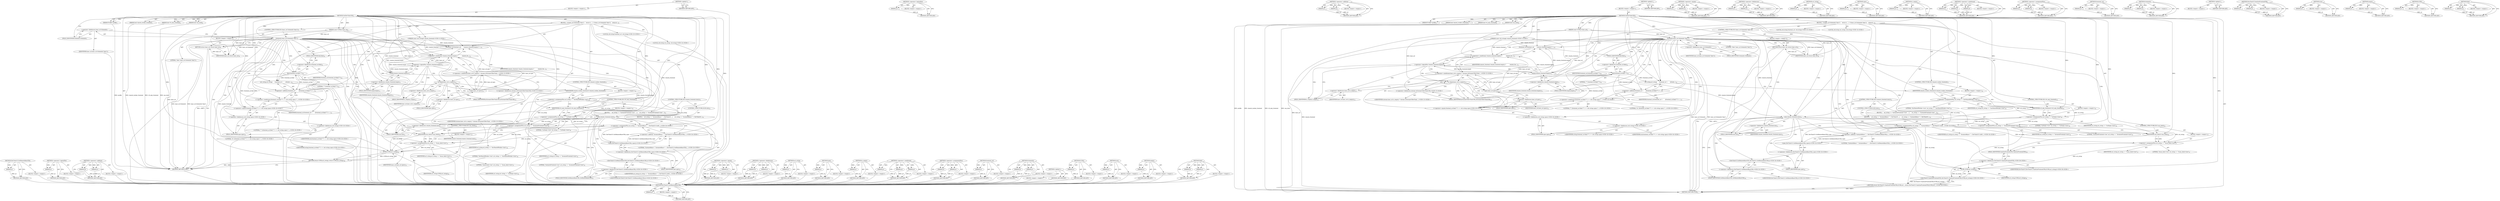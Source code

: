 digraph "find" {
vulnerable_206 [label=<(METHOD,DevToolsUI.GetRemoteBaseURL)>];
vulnerable_207 [label=<(PARAM,p1)>];
vulnerable_208 [label=<(BLOCK,&lt;empty&gt;,&lt;empty&gt;)>];
vulnerable_209 [label=<(METHOD_RETURN,ANY)>];
vulnerable_162 [label=<(METHOD,&lt;operator&gt;.logicalNot)>];
vulnerable_163 [label=<(PARAM,p1)>];
vulnerable_164 [label=<(BLOCK,&lt;empty&gt;,&lt;empty&gt;)>];
vulnerable_165 [label=<(METHOD_RETURN,ANY)>];
vulnerable_182 [label=<(METHOD,&lt;operator&gt;.addition)>];
vulnerable_183 [label=<(PARAM,p1)>];
vulnerable_184 [label=<(PARAM,p2)>];
vulnerable_185 [label=<(BLOCK,&lt;empty&gt;,&lt;empty&gt;)>];
vulnerable_186 [label=<(METHOD_RETURN,ANY)>];
vulnerable_6 [label=<(METHOD,&lt;global&gt;)<SUB>1</SUB>>];
vulnerable_7 [label=<(BLOCK,&lt;empty&gt;,&lt;empty&gt;)<SUB>1</SUB>>];
vulnerable_8 [label=<(METHOD,GetDevToolsURL)<SUB>1</SUB>>];
vulnerable_9 [label=<(PARAM,Profile* profile)<SUB>1</SUB>>];
vulnerable_10 [label=<(PARAM,const GURL&amp; base_url)<SUB>2</SUB>>];
vulnerable_11 [label=<(PARAM,bool shared_worker_frontend)<SUB>3</SUB>>];
vulnerable_12 [label=<(PARAM,bool v8_only_frontend)<SUB>4</SUB>>];
vulnerable_13 [label="<(PARAM,const std::string&amp; remote_frontend)<SUB>5</SUB>>"];
vulnerable_14 [label=<(PARAM,bool can_dock)<SUB>6</SUB>>];
vulnerable_15 [label=<(BLOCK,{
  if (base_url.SchemeIs(&quot;data&quot;))
    return b...,{
  if (base_url.SchemeIs(&quot;data&quot;))
    return b...)<SUB>6</SUB>>];
vulnerable_16 [label=<(CONTROL_STRUCTURE,IF,if (base_url.SchemeIs(&quot;data&quot;)))<SUB>7</SUB>>];
vulnerable_17 [label=<(SchemeIs,base_url.SchemeIs(&quot;data&quot;))<SUB>7</SUB>>];
vulnerable_18 [label=<(&lt;operator&gt;.fieldAccess,base_url.SchemeIs)<SUB>7</SUB>>];
vulnerable_19 [label=<(IDENTIFIER,base_url,base_url.SchemeIs(&quot;data&quot;))<SUB>7</SUB>>];
vulnerable_20 [label=<(FIELD_IDENTIFIER,SchemeIs,SchemeIs)<SUB>7</SUB>>];
vulnerable_21 [label=<(LITERAL,&quot;data&quot;,base_url.SchemeIs(&quot;data&quot;))<SUB>7</SUB>>];
vulnerable_22 [label=<(BLOCK,&lt;empty&gt;,&lt;empty&gt;)<SUB>8</SUB>>];
vulnerable_23 [label=<(RETURN,return base_url;,return base_url;)<SUB>8</SUB>>];
vulnerable_24 [label=<(IDENTIFIER,base_url,return base_url;)<SUB>8</SUB>>];
vulnerable_25 [label="<(LOCAL,std.string frontend_url: std.string)<SUB>10</SUB>>"];
vulnerable_26 [label=<(frontend_url,frontend_url(
      !remote_frontend.empty() ?
...)<SUB>10</SUB>>];
vulnerable_27 [label=<(&lt;operator&gt;.conditional,!remote_frontend.empty() ?
          remote_fro...)<SUB>11</SUB>>];
vulnerable_28 [label=<(&lt;operator&gt;.logicalNot,!remote_frontend.empty())<SUB>11</SUB>>];
vulnerable_29 [label=<(empty,remote_frontend.empty())<SUB>11</SUB>>];
vulnerable_30 [label=<(&lt;operator&gt;.fieldAccess,remote_frontend.empty)<SUB>11</SUB>>];
vulnerable_31 [label=<(IDENTIFIER,remote_frontend,remote_frontend.empty())<SUB>11</SUB>>];
vulnerable_32 [label=<(FIELD_IDENTIFIER,empty,empty)<SUB>11</SUB>>];
vulnerable_33 [label=<(IDENTIFIER,remote_frontend,!remote_frontend.empty() ?
          remote_fro...)<SUB>12</SUB>>];
vulnerable_34 [label="<(&lt;operator&gt;.conditional,base_url.is_empty() ? chrome::kChromeUIDevTools...)<SUB>13</SUB>>"];
vulnerable_35 [label=<(is_empty,base_url.is_empty())<SUB>13</SUB>>];
vulnerable_36 [label=<(&lt;operator&gt;.fieldAccess,base_url.is_empty)<SUB>13</SUB>>];
vulnerable_37 [label=<(IDENTIFIER,base_url,base_url.is_empty())<SUB>13</SUB>>];
vulnerable_38 [label=<(FIELD_IDENTIFIER,is_empty,is_empty)<SUB>13</SUB>>];
vulnerable_39 [label="<(&lt;operator&gt;.fieldAccess,chrome::kChromeUIDevToolsURL)<SUB>13</SUB>>"];
vulnerable_40 [label="<(IDENTIFIER,chrome,base_url.is_empty() ? chrome::kChromeUIDevTools...)<SUB>13</SUB>>"];
vulnerable_41 [label=<(FIELD_IDENTIFIER,kChromeUIDevToolsURL,kChromeUIDevToolsURL)<SUB>13</SUB>>];
vulnerable_42 [label=<(spec,base_url.spec())<SUB>13</SUB>>];
vulnerable_43 [label=<(&lt;operator&gt;.fieldAccess,base_url.spec)<SUB>13</SUB>>];
vulnerable_44 [label=<(IDENTIFIER,base_url,base_url.spec())<SUB>13</SUB>>];
vulnerable_45 [label=<(FIELD_IDENTIFIER,spec,spec)<SUB>13</SUB>>];
vulnerable_46 [label="<(LOCAL,std.string url_string: std.string)<SUB>14</SUB>>"];
vulnerable_47 [label=<(url_string,url_string(
      frontend_url +
      ((fronte...)<SUB>14</SUB>>];
vulnerable_48 [label=<(&lt;operator&gt;.addition,frontend_url +
      ((frontend_url.find(&quot;?&quot;) =...)<SUB>15</SUB>>];
vulnerable_49 [label=<(IDENTIFIER,frontend_url,frontend_url +
      ((frontend_url.find(&quot;?&quot;) =...)<SUB>15</SUB>>];
vulnerable_50 [label="<(&lt;operator&gt;.conditional,(frontend_url.find(&quot;?&quot;) == std::string::npos) ?...)<SUB>16</SUB>>"];
vulnerable_51 [label="<(&lt;operator&gt;.equals,frontend_url.find(&quot;?&quot;) == std::string::npos)<SUB>16</SUB>>"];
vulnerable_52 [label=<(find,frontend_url.find(&quot;?&quot;))<SUB>16</SUB>>];
vulnerable_53 [label=<(&lt;operator&gt;.fieldAccess,frontend_url.find)<SUB>16</SUB>>];
vulnerable_54 [label=<(IDENTIFIER,frontend_url,frontend_url.find(&quot;?&quot;))<SUB>16</SUB>>];
vulnerable_55 [label=<(FIELD_IDENTIFIER,find,find)<SUB>16</SUB>>];
vulnerable_56 [label=<(LITERAL,&quot;?&quot;,frontend_url.find(&quot;?&quot;))<SUB>16</SUB>>];
vulnerable_57 [label="<(&lt;operator&gt;.fieldAccess,std::string::npos)<SUB>16</SUB>>"];
vulnerable_58 [label="<(&lt;operator&gt;.fieldAccess,std::string)<SUB>16</SUB>>"];
vulnerable_59 [label="<(IDENTIFIER,std,frontend_url.find(&quot;?&quot;) == std::string::npos)<SUB>16</SUB>>"];
vulnerable_60 [label="<(IDENTIFIER,string,frontend_url.find(&quot;?&quot;) == std::string::npos)<SUB>16</SUB>>"];
vulnerable_61 [label=<(FIELD_IDENTIFIER,npos,npos)<SUB>16</SUB>>];
vulnerable_62 [label="<(LITERAL,&quot;?&quot;,(frontend_url.find(&quot;?&quot;) == std::string::npos) ?...)<SUB>16</SUB>>"];
vulnerable_63 [label="<(LITERAL,&quot;&amp;&quot;,(frontend_url.find(&quot;?&quot;) == std::string::npos) ?...)<SUB>16</SUB>>"];
vulnerable_64 [label=<(CONTROL_STRUCTURE,IF,if (shared_worker_frontend))<SUB>17</SUB>>];
vulnerable_65 [label=<(IDENTIFIER,shared_worker_frontend,if (shared_worker_frontend))<SUB>17</SUB>>];
vulnerable_66 [label=<(BLOCK,&lt;empty&gt;,&lt;empty&gt;)<SUB>18</SUB>>];
vulnerable_67 [label=<(&lt;operator&gt;.assignmentPlus,url_string += &quot;&amp;isSharedWorker=true&quot;)<SUB>18</SUB>>];
vulnerable_68 [label=<(IDENTIFIER,url_string,url_string += &quot;&amp;isSharedWorker=true&quot;)<SUB>18</SUB>>];
vulnerable_69 [label=<(LITERAL,&quot;&amp;isSharedWorker=true&quot;,url_string += &quot;&amp;isSharedWorker=true&quot;)<SUB>18</SUB>>];
vulnerable_70 [label=<(CONTROL_STRUCTURE,IF,if (v8_only_frontend))<SUB>19</SUB>>];
vulnerable_71 [label=<(IDENTIFIER,v8_only_frontend,if (v8_only_frontend))<SUB>19</SUB>>];
vulnerable_72 [label=<(BLOCK,&lt;empty&gt;,&lt;empty&gt;)<SUB>20</SUB>>];
vulnerable_73 [label=<(&lt;operator&gt;.assignmentPlus,url_string += &quot;&amp;v8only=true&quot;)<SUB>20</SUB>>];
vulnerable_74 [label=<(IDENTIFIER,url_string,url_string += &quot;&amp;v8only=true&quot;)<SUB>20</SUB>>];
vulnerable_75 [label=<(LITERAL,&quot;&amp;v8only=true&quot;,url_string += &quot;&amp;v8only=true&quot;)<SUB>20</SUB>>];
vulnerable_76 [label=<(CONTROL_STRUCTURE,IF,if (remote_frontend.size()))<SUB>21</SUB>>];
vulnerable_77 [label=<(size,remote_frontend.size())<SUB>21</SUB>>];
vulnerable_78 [label=<(&lt;operator&gt;.fieldAccess,remote_frontend.size)<SUB>21</SUB>>];
vulnerable_79 [label=<(IDENTIFIER,remote_frontend,remote_frontend.size())<SUB>21</SUB>>];
vulnerable_80 [label=<(FIELD_IDENTIFIER,size,size)<SUB>21</SUB>>];
vulnerable_81 [label=<(BLOCK,{
    url_string += &quot;&amp;remoteFrontend=true&quot;;
  },{
    url_string += &quot;&amp;remoteFrontend=true&quot;;
  })<SUB>21</SUB>>];
vulnerable_82 [label=<(&lt;operator&gt;.assignmentPlus,url_string += &quot;&amp;remoteFrontend=true&quot;)<SUB>22</SUB>>];
vulnerable_83 [label=<(IDENTIFIER,url_string,url_string += &quot;&amp;remoteFrontend=true&quot;)<SUB>22</SUB>>];
vulnerable_84 [label=<(LITERAL,&quot;&amp;remoteFrontend=true&quot;,url_string += &quot;&amp;remoteFrontend=true&quot;)<SUB>22</SUB>>];
vulnerable_85 [label=<(CONTROL_STRUCTURE,ELSE,else)<SUB>23</SUB>>];
vulnerable_86 [label=<(BLOCK,{
    url_string += &quot;&amp;remoteBase=&quot; + DevToolsUI...,{
    url_string += &quot;&amp;remoteBase=&quot; + DevToolsUI...)<SUB>23</SUB>>];
vulnerable_87 [label="<(&lt;operator&gt;.assignmentPlus,url_string += &quot;&amp;remoteBase=&quot; + DevToolsUI::GetR...)<SUB>24</SUB>>"];
vulnerable_88 [label="<(IDENTIFIER,url_string,url_string += &quot;&amp;remoteBase=&quot; + DevToolsUI::GetR...)<SUB>24</SUB>>"];
vulnerable_89 [label="<(&lt;operator&gt;.addition,&quot;&amp;remoteBase=&quot; + DevToolsUI::GetRemoteBaseURL()...)<SUB>24</SUB>>"];
vulnerable_90 [label="<(LITERAL,&quot;&amp;remoteBase=&quot;,&quot;&amp;remoteBase=&quot; + DevToolsUI::GetRemoteBaseURL()...)<SUB>24</SUB>>"];
vulnerable_91 [label="<(spec,DevToolsUI::GetRemoteBaseURL().spec())<SUB>24</SUB>>"];
vulnerable_92 [label="<(&lt;operator&gt;.fieldAccess,DevToolsUI::GetRemoteBaseURL().spec)<SUB>24</SUB>>"];
vulnerable_93 [label="<(DevToolsUI.GetRemoteBaseURL,DevToolsUI::GetRemoteBaseURL())<SUB>24</SUB>>"];
vulnerable_94 [label="<(&lt;operator&gt;.fieldAccess,DevToolsUI::GetRemoteBaseURL)<SUB>24</SUB>>"];
vulnerable_95 [label="<(IDENTIFIER,DevToolsUI,DevToolsUI::GetRemoteBaseURL())<SUB>24</SUB>>"];
vulnerable_96 [label=<(FIELD_IDENTIFIER,GetRemoteBaseURL,GetRemoteBaseURL)<SUB>24</SUB>>];
vulnerable_97 [label=<(FIELD_IDENTIFIER,spec,spec)<SUB>24</SUB>>];
vulnerable_98 [label=<(CONTROL_STRUCTURE,IF,if (can_dock))<SUB>26</SUB>>];
vulnerable_99 [label=<(IDENTIFIER,can_dock,if (can_dock))<SUB>26</SUB>>];
vulnerable_100 [label=<(BLOCK,&lt;empty&gt;,&lt;empty&gt;)<SUB>27</SUB>>];
vulnerable_101 [label=<(&lt;operator&gt;.assignmentPlus,url_string += &quot;&amp;can_dock=true&quot;)<SUB>27</SUB>>];
vulnerable_102 [label=<(IDENTIFIER,url_string,url_string += &quot;&amp;can_dock=true&quot;)<SUB>27</SUB>>];
vulnerable_103 [label=<(LITERAL,&quot;&amp;can_dock=true&quot;,url_string += &quot;&amp;can_dock=true&quot;)<SUB>27</SUB>>];
vulnerable_104 [label=<(RETURN,return GURL(url_string);,return GURL(url_string);)<SUB>28</SUB>>];
vulnerable_105 [label=<(GURL,GURL(url_string))<SUB>28</SUB>>];
vulnerable_106 [label=<(IDENTIFIER,url_string,GURL(url_string))<SUB>28</SUB>>];
vulnerable_107 [label=<(METHOD_RETURN,GURL)<SUB>1</SUB>>];
vulnerable_109 [label=<(METHOD_RETURN,ANY)<SUB>1</SUB>>];
vulnerable_187 [label=<(METHOD,&lt;operator&gt;.equals)>];
vulnerable_188 [label=<(PARAM,p1)>];
vulnerable_189 [label=<(PARAM,p2)>];
vulnerable_190 [label=<(BLOCK,&lt;empty&gt;,&lt;empty&gt;)>];
vulnerable_191 [label=<(METHOD_RETURN,ANY)>];
vulnerable_147 [label=<(METHOD,&lt;operator&gt;.fieldAccess)>];
vulnerable_148 [label=<(PARAM,p1)>];
vulnerable_149 [label=<(PARAM,p2)>];
vulnerable_150 [label=<(BLOCK,&lt;empty&gt;,&lt;empty&gt;)>];
vulnerable_151 [label=<(METHOD_RETURN,ANY)>];
vulnerable_178 [label=<(METHOD,url_string)>];
vulnerable_179 [label=<(PARAM,p1)>];
vulnerable_180 [label=<(BLOCK,&lt;empty&gt;,&lt;empty&gt;)>];
vulnerable_181 [label=<(METHOD_RETURN,ANY)>];
vulnerable_174 [label=<(METHOD,spec)>];
vulnerable_175 [label=<(PARAM,p1)>];
vulnerable_176 [label=<(BLOCK,&lt;empty&gt;,&lt;empty&gt;)>];
vulnerable_177 [label=<(METHOD_RETURN,ANY)>];
vulnerable_170 [label=<(METHOD,is_empty)>];
vulnerable_171 [label=<(PARAM,p1)>];
vulnerable_172 [label=<(BLOCK,&lt;empty&gt;,&lt;empty&gt;)>];
vulnerable_173 [label=<(METHOD_RETURN,ANY)>];
vulnerable_156 [label=<(METHOD,&lt;operator&gt;.conditional)>];
vulnerable_157 [label=<(PARAM,p1)>];
vulnerable_158 [label=<(PARAM,p2)>];
vulnerable_159 [label=<(PARAM,p3)>];
vulnerable_160 [label=<(BLOCK,&lt;empty&gt;,&lt;empty&gt;)>];
vulnerable_161 [label=<(METHOD_RETURN,ANY)>];
vulnerable_197 [label=<(METHOD,&lt;operator&gt;.assignmentPlus)>];
vulnerable_198 [label=<(PARAM,p1)>];
vulnerable_199 [label=<(PARAM,p2)>];
vulnerable_200 [label=<(BLOCK,&lt;empty&gt;,&lt;empty&gt;)>];
vulnerable_201 [label=<(METHOD_RETURN,ANY)>];
vulnerable_152 [label=<(METHOD,frontend_url)>];
vulnerable_153 [label=<(PARAM,p1)>];
vulnerable_154 [label=<(BLOCK,&lt;empty&gt;,&lt;empty&gt;)>];
vulnerable_155 [label=<(METHOD_RETURN,ANY)>];
vulnerable_142 [label=<(METHOD,SchemeIs)>];
vulnerable_143 [label=<(PARAM,p1)>];
vulnerable_144 [label=<(PARAM,p2)>];
vulnerable_145 [label=<(BLOCK,&lt;empty&gt;,&lt;empty&gt;)>];
vulnerable_146 [label=<(METHOD_RETURN,ANY)>];
vulnerable_136 [label=<(METHOD,&lt;global&gt;)<SUB>1</SUB>>];
vulnerable_137 [label=<(BLOCK,&lt;empty&gt;,&lt;empty&gt;)>];
vulnerable_138 [label=<(METHOD_RETURN,ANY)>];
vulnerable_210 [label=<(METHOD,GURL)>];
vulnerable_211 [label=<(PARAM,p1)>];
vulnerable_212 [label=<(BLOCK,&lt;empty&gt;,&lt;empty&gt;)>];
vulnerable_213 [label=<(METHOD_RETURN,ANY)>];
vulnerable_202 [label=<(METHOD,size)>];
vulnerable_203 [label=<(PARAM,p1)>];
vulnerable_204 [label=<(BLOCK,&lt;empty&gt;,&lt;empty&gt;)>];
vulnerable_205 [label=<(METHOD_RETURN,ANY)>];
vulnerable_166 [label=<(METHOD,empty)>];
vulnerable_167 [label=<(PARAM,p1)>];
vulnerable_168 [label=<(BLOCK,&lt;empty&gt;,&lt;empty&gt;)>];
vulnerable_169 [label=<(METHOD_RETURN,ANY)>];
vulnerable_192 [label=<(METHOD,find)>];
vulnerable_193 [label=<(PARAM,p1)>];
vulnerable_194 [label=<(PARAM,p2)>];
vulnerable_195 [label=<(BLOCK,&lt;empty&gt;,&lt;empty&gt;)>];
vulnerable_196 [label=<(METHOD_RETURN,ANY)>];
fixed_210 [label=<(METHOD,DevToolsUI.GetRemoteBaseURL)>];
fixed_211 [label=<(PARAM,p1)>];
fixed_212 [label=<(BLOCK,&lt;empty&gt;,&lt;empty&gt;)>];
fixed_213 [label=<(METHOD_RETURN,ANY)>];
fixed_166 [label=<(METHOD,&lt;operator&gt;.logicalNot)>];
fixed_167 [label=<(PARAM,p1)>];
fixed_168 [label=<(BLOCK,&lt;empty&gt;,&lt;empty&gt;)>];
fixed_169 [label=<(METHOD_RETURN,ANY)>];
fixed_186 [label=<(METHOD,&lt;operator&gt;.addition)>];
fixed_187 [label=<(PARAM,p1)>];
fixed_188 [label=<(PARAM,p2)>];
fixed_189 [label=<(BLOCK,&lt;empty&gt;,&lt;empty&gt;)>];
fixed_190 [label=<(METHOD_RETURN,ANY)>];
fixed_6 [label=<(METHOD,&lt;global&gt;)<SUB>1</SUB>>];
fixed_7 [label=<(BLOCK,&lt;empty&gt;,&lt;empty&gt;)<SUB>1</SUB>>];
fixed_8 [label=<(METHOD,GetDevToolsURL)<SUB>1</SUB>>];
fixed_9 [label=<(PARAM,Profile* profile)<SUB>1</SUB>>];
fixed_10 [label=<(PARAM,const GURL&amp; base_url)<SUB>2</SUB>>];
fixed_11 [label=<(PARAM,bool shared_worker_frontend)<SUB>3</SUB>>];
fixed_12 [label=<(PARAM,bool v8_only_frontend)<SUB>4</SUB>>];
fixed_13 [label="<(PARAM,const std::string&amp; remote_frontend)<SUB>5</SUB>>"];
fixed_14 [label=<(PARAM,bool can_dock)<SUB>6</SUB>>];
fixed_15 [label=<(BLOCK,{
  if (base_url.SchemeIs(&quot;data&quot;))
    return b...,{
  if (base_url.SchemeIs(&quot;data&quot;))
    return b...)<SUB>6</SUB>>];
fixed_16 [label=<(CONTROL_STRUCTURE,IF,if (base_url.SchemeIs(&quot;data&quot;)))<SUB>7</SUB>>];
fixed_17 [label=<(SchemeIs,base_url.SchemeIs(&quot;data&quot;))<SUB>7</SUB>>];
fixed_18 [label=<(&lt;operator&gt;.fieldAccess,base_url.SchemeIs)<SUB>7</SUB>>];
fixed_19 [label=<(IDENTIFIER,base_url,base_url.SchemeIs(&quot;data&quot;))<SUB>7</SUB>>];
fixed_20 [label=<(FIELD_IDENTIFIER,SchemeIs,SchemeIs)<SUB>7</SUB>>];
fixed_21 [label=<(LITERAL,&quot;data&quot;,base_url.SchemeIs(&quot;data&quot;))<SUB>7</SUB>>];
fixed_22 [label=<(BLOCK,&lt;empty&gt;,&lt;empty&gt;)<SUB>8</SUB>>];
fixed_23 [label=<(RETURN,return base_url;,return base_url;)<SUB>8</SUB>>];
fixed_24 [label=<(IDENTIFIER,base_url,return base_url;)<SUB>8</SUB>>];
fixed_25 [label="<(LOCAL,std.string frontend_url: std.string)<SUB>10</SUB>>"];
fixed_26 [label=<(frontend_url,frontend_url(
      !remote_frontend.empty() ?
...)<SUB>10</SUB>>];
fixed_27 [label=<(&lt;operator&gt;.conditional,!remote_frontend.empty() ?
          remote_fro...)<SUB>11</SUB>>];
fixed_28 [label=<(&lt;operator&gt;.logicalNot,!remote_frontend.empty())<SUB>11</SUB>>];
fixed_29 [label=<(empty,remote_frontend.empty())<SUB>11</SUB>>];
fixed_30 [label=<(&lt;operator&gt;.fieldAccess,remote_frontend.empty)<SUB>11</SUB>>];
fixed_31 [label=<(IDENTIFIER,remote_frontend,remote_frontend.empty())<SUB>11</SUB>>];
fixed_32 [label=<(FIELD_IDENTIFIER,empty,empty)<SUB>11</SUB>>];
fixed_33 [label=<(IDENTIFIER,remote_frontend,!remote_frontend.empty() ?
          remote_fro...)<SUB>12</SUB>>];
fixed_34 [label="<(&lt;operator&gt;.conditional,base_url.is_empty() ? chrome::kChromeUIDevTools...)<SUB>13</SUB>>"];
fixed_35 [label=<(is_empty,base_url.is_empty())<SUB>13</SUB>>];
fixed_36 [label=<(&lt;operator&gt;.fieldAccess,base_url.is_empty)<SUB>13</SUB>>];
fixed_37 [label=<(IDENTIFIER,base_url,base_url.is_empty())<SUB>13</SUB>>];
fixed_38 [label=<(FIELD_IDENTIFIER,is_empty,is_empty)<SUB>13</SUB>>];
fixed_39 [label="<(&lt;operator&gt;.fieldAccess,chrome::kChromeUIDevToolsURL)<SUB>13</SUB>>"];
fixed_40 [label="<(IDENTIFIER,chrome,base_url.is_empty() ? chrome::kChromeUIDevTools...)<SUB>13</SUB>>"];
fixed_41 [label=<(FIELD_IDENTIFIER,kChromeUIDevToolsURL,kChromeUIDevToolsURL)<SUB>13</SUB>>];
fixed_42 [label=<(spec,base_url.spec())<SUB>13</SUB>>];
fixed_43 [label=<(&lt;operator&gt;.fieldAccess,base_url.spec)<SUB>13</SUB>>];
fixed_44 [label=<(IDENTIFIER,base_url,base_url.spec())<SUB>13</SUB>>];
fixed_45 [label=<(FIELD_IDENTIFIER,spec,spec)<SUB>13</SUB>>];
fixed_46 [label="<(LOCAL,std.string url_string: std.string)<SUB>14</SUB>>"];
fixed_47 [label=<(url_string,url_string(
      frontend_url +
      ((fronte...)<SUB>14</SUB>>];
fixed_48 [label=<(&lt;operator&gt;.addition,frontend_url +
      ((frontend_url.find(&quot;?&quot;) =...)<SUB>15</SUB>>];
fixed_49 [label=<(IDENTIFIER,frontend_url,frontend_url +
      ((frontend_url.find(&quot;?&quot;) =...)<SUB>15</SUB>>];
fixed_50 [label="<(&lt;operator&gt;.conditional,(frontend_url.find(&quot;?&quot;) == std::string::npos) ?...)<SUB>16</SUB>>"];
fixed_51 [label="<(&lt;operator&gt;.equals,frontend_url.find(&quot;?&quot;) == std::string::npos)<SUB>16</SUB>>"];
fixed_52 [label=<(find,frontend_url.find(&quot;?&quot;))<SUB>16</SUB>>];
fixed_53 [label=<(&lt;operator&gt;.fieldAccess,frontend_url.find)<SUB>16</SUB>>];
fixed_54 [label=<(IDENTIFIER,frontend_url,frontend_url.find(&quot;?&quot;))<SUB>16</SUB>>];
fixed_55 [label=<(FIELD_IDENTIFIER,find,find)<SUB>16</SUB>>];
fixed_56 [label=<(LITERAL,&quot;?&quot;,frontend_url.find(&quot;?&quot;))<SUB>16</SUB>>];
fixed_57 [label="<(&lt;operator&gt;.fieldAccess,std::string::npos)<SUB>16</SUB>>"];
fixed_58 [label="<(&lt;operator&gt;.fieldAccess,std::string)<SUB>16</SUB>>"];
fixed_59 [label="<(IDENTIFIER,std,frontend_url.find(&quot;?&quot;) == std::string::npos)<SUB>16</SUB>>"];
fixed_60 [label="<(IDENTIFIER,string,frontend_url.find(&quot;?&quot;) == std::string::npos)<SUB>16</SUB>>"];
fixed_61 [label=<(FIELD_IDENTIFIER,npos,npos)<SUB>16</SUB>>];
fixed_62 [label="<(LITERAL,&quot;?&quot;,(frontend_url.find(&quot;?&quot;) == std::string::npos) ?...)<SUB>16</SUB>>"];
fixed_63 [label="<(LITERAL,&quot;&amp;&quot;,(frontend_url.find(&quot;?&quot;) == std::string::npos) ?...)<SUB>16</SUB>>"];
fixed_64 [label=<(CONTROL_STRUCTURE,IF,if (shared_worker_frontend))<SUB>17</SUB>>];
fixed_65 [label=<(IDENTIFIER,shared_worker_frontend,if (shared_worker_frontend))<SUB>17</SUB>>];
fixed_66 [label=<(BLOCK,&lt;empty&gt;,&lt;empty&gt;)<SUB>18</SUB>>];
fixed_67 [label=<(&lt;operator&gt;.assignmentPlus,url_string += &quot;&amp;isSharedWorker=true&quot;)<SUB>18</SUB>>];
fixed_68 [label=<(IDENTIFIER,url_string,url_string += &quot;&amp;isSharedWorker=true&quot;)<SUB>18</SUB>>];
fixed_69 [label=<(LITERAL,&quot;&amp;isSharedWorker=true&quot;,url_string += &quot;&amp;isSharedWorker=true&quot;)<SUB>18</SUB>>];
fixed_70 [label=<(CONTROL_STRUCTURE,IF,if (v8_only_frontend))<SUB>19</SUB>>];
fixed_71 [label=<(IDENTIFIER,v8_only_frontend,if (v8_only_frontend))<SUB>19</SUB>>];
fixed_72 [label=<(BLOCK,&lt;empty&gt;,&lt;empty&gt;)<SUB>20</SUB>>];
fixed_73 [label=<(&lt;operator&gt;.assignmentPlus,url_string += &quot;&amp;v8only=true&quot;)<SUB>20</SUB>>];
fixed_74 [label=<(IDENTIFIER,url_string,url_string += &quot;&amp;v8only=true&quot;)<SUB>20</SUB>>];
fixed_75 [label=<(LITERAL,&quot;&amp;v8only=true&quot;,url_string += &quot;&amp;v8only=true&quot;)<SUB>20</SUB>>];
fixed_76 [label=<(CONTROL_STRUCTURE,IF,if (remote_frontend.size()))<SUB>21</SUB>>];
fixed_77 [label=<(size,remote_frontend.size())<SUB>21</SUB>>];
fixed_78 [label=<(&lt;operator&gt;.fieldAccess,remote_frontend.size)<SUB>21</SUB>>];
fixed_79 [label=<(IDENTIFIER,remote_frontend,remote_frontend.size())<SUB>21</SUB>>];
fixed_80 [label=<(FIELD_IDENTIFIER,size,size)<SUB>21</SUB>>];
fixed_81 [label=<(BLOCK,{
    url_string += &quot;&amp;remoteFrontend=true&quot;;
  },{
    url_string += &quot;&amp;remoteFrontend=true&quot;;
  })<SUB>21</SUB>>];
fixed_82 [label=<(&lt;operator&gt;.assignmentPlus,url_string += &quot;&amp;remoteFrontend=true&quot;)<SUB>22</SUB>>];
fixed_83 [label=<(IDENTIFIER,url_string,url_string += &quot;&amp;remoteFrontend=true&quot;)<SUB>22</SUB>>];
fixed_84 [label=<(LITERAL,&quot;&amp;remoteFrontend=true&quot;,url_string += &quot;&amp;remoteFrontend=true&quot;)<SUB>22</SUB>>];
fixed_85 [label=<(CONTROL_STRUCTURE,ELSE,else)<SUB>23</SUB>>];
fixed_86 [label=<(BLOCK,{
    url_string += &quot;&amp;remoteBase=&quot; + DevToolsUI...,{
    url_string += &quot;&amp;remoteBase=&quot; + DevToolsUI...)<SUB>23</SUB>>];
fixed_87 [label="<(&lt;operator&gt;.assignmentPlus,url_string += &quot;&amp;remoteBase=&quot; + DevToolsUI::GetR...)<SUB>24</SUB>>"];
fixed_88 [label="<(IDENTIFIER,url_string,url_string += &quot;&amp;remoteBase=&quot; + DevToolsUI::GetR...)<SUB>24</SUB>>"];
fixed_89 [label="<(&lt;operator&gt;.addition,&quot;&amp;remoteBase=&quot; + DevToolsUI::GetRemoteBaseURL()...)<SUB>24</SUB>>"];
fixed_90 [label="<(LITERAL,&quot;&amp;remoteBase=&quot;,&quot;&amp;remoteBase=&quot; + DevToolsUI::GetRemoteBaseURL()...)<SUB>24</SUB>>"];
fixed_91 [label="<(spec,DevToolsUI::GetRemoteBaseURL().spec())<SUB>24</SUB>>"];
fixed_92 [label="<(&lt;operator&gt;.fieldAccess,DevToolsUI::GetRemoteBaseURL().spec)<SUB>24</SUB>>"];
fixed_93 [label="<(DevToolsUI.GetRemoteBaseURL,DevToolsUI::GetRemoteBaseURL())<SUB>24</SUB>>"];
fixed_94 [label="<(&lt;operator&gt;.fieldAccess,DevToolsUI::GetRemoteBaseURL)<SUB>24</SUB>>"];
fixed_95 [label="<(IDENTIFIER,DevToolsUI,DevToolsUI::GetRemoteBaseURL())<SUB>24</SUB>>"];
fixed_96 [label=<(FIELD_IDENTIFIER,GetRemoteBaseURL,GetRemoteBaseURL)<SUB>24</SUB>>];
fixed_97 [label=<(FIELD_IDENTIFIER,spec,spec)<SUB>24</SUB>>];
fixed_98 [label=<(CONTROL_STRUCTURE,IF,if (can_dock))<SUB>26</SUB>>];
fixed_99 [label=<(IDENTIFIER,can_dock,if (can_dock))<SUB>26</SUB>>];
fixed_100 [label=<(BLOCK,&lt;empty&gt;,&lt;empty&gt;)<SUB>27</SUB>>];
fixed_101 [label=<(&lt;operator&gt;.assignmentPlus,url_string += &quot;&amp;can_dock=true&quot;)<SUB>27</SUB>>];
fixed_102 [label=<(IDENTIFIER,url_string,url_string += &quot;&amp;can_dock=true&quot;)<SUB>27</SUB>>];
fixed_103 [label=<(LITERAL,&quot;&amp;can_dock=true&quot;,url_string += &quot;&amp;can_dock=true&quot;)<SUB>27</SUB>>];
fixed_104 [label="<(RETURN,return DevToolsUI::SanitizeFrontendURL(GURL(url...,return DevToolsUI::SanitizeFrontendURL(GURL(url...)<SUB>28</SUB>>"];
fixed_105 [label="<(DevToolsUI.SanitizeFrontendURL,DevToolsUI::SanitizeFrontendURL(GURL(url_string)))<SUB>28</SUB>>"];
fixed_106 [label="<(&lt;operator&gt;.fieldAccess,DevToolsUI::SanitizeFrontendURL)<SUB>28</SUB>>"];
fixed_107 [label="<(IDENTIFIER,DevToolsUI,DevToolsUI::SanitizeFrontendURL(GURL(url_string)))<SUB>28</SUB>>"];
fixed_108 [label=<(FIELD_IDENTIFIER,SanitizeFrontendURL,SanitizeFrontendURL)<SUB>28</SUB>>];
fixed_109 [label=<(GURL,GURL(url_string))<SUB>28</SUB>>];
fixed_110 [label=<(IDENTIFIER,url_string,GURL(url_string))<SUB>28</SUB>>];
fixed_111 [label=<(METHOD_RETURN,GURL)<SUB>1</SUB>>];
fixed_113 [label=<(METHOD_RETURN,ANY)<SUB>1</SUB>>];
fixed_191 [label=<(METHOD,&lt;operator&gt;.equals)>];
fixed_192 [label=<(PARAM,p1)>];
fixed_193 [label=<(PARAM,p2)>];
fixed_194 [label=<(BLOCK,&lt;empty&gt;,&lt;empty&gt;)>];
fixed_195 [label=<(METHOD_RETURN,ANY)>];
fixed_151 [label=<(METHOD,&lt;operator&gt;.fieldAccess)>];
fixed_152 [label=<(PARAM,p1)>];
fixed_153 [label=<(PARAM,p2)>];
fixed_154 [label=<(BLOCK,&lt;empty&gt;,&lt;empty&gt;)>];
fixed_155 [label=<(METHOD_RETURN,ANY)>];
fixed_182 [label=<(METHOD,url_string)>];
fixed_183 [label=<(PARAM,p1)>];
fixed_184 [label=<(BLOCK,&lt;empty&gt;,&lt;empty&gt;)>];
fixed_185 [label=<(METHOD_RETURN,ANY)>];
fixed_178 [label=<(METHOD,spec)>];
fixed_179 [label=<(PARAM,p1)>];
fixed_180 [label=<(BLOCK,&lt;empty&gt;,&lt;empty&gt;)>];
fixed_181 [label=<(METHOD_RETURN,ANY)>];
fixed_174 [label=<(METHOD,is_empty)>];
fixed_175 [label=<(PARAM,p1)>];
fixed_176 [label=<(BLOCK,&lt;empty&gt;,&lt;empty&gt;)>];
fixed_177 [label=<(METHOD_RETURN,ANY)>];
fixed_160 [label=<(METHOD,&lt;operator&gt;.conditional)>];
fixed_161 [label=<(PARAM,p1)>];
fixed_162 [label=<(PARAM,p2)>];
fixed_163 [label=<(PARAM,p3)>];
fixed_164 [label=<(BLOCK,&lt;empty&gt;,&lt;empty&gt;)>];
fixed_165 [label=<(METHOD_RETURN,ANY)>];
fixed_201 [label=<(METHOD,&lt;operator&gt;.assignmentPlus)>];
fixed_202 [label=<(PARAM,p1)>];
fixed_203 [label=<(PARAM,p2)>];
fixed_204 [label=<(BLOCK,&lt;empty&gt;,&lt;empty&gt;)>];
fixed_205 [label=<(METHOD_RETURN,ANY)>];
fixed_156 [label=<(METHOD,frontend_url)>];
fixed_157 [label=<(PARAM,p1)>];
fixed_158 [label=<(BLOCK,&lt;empty&gt;,&lt;empty&gt;)>];
fixed_159 [label=<(METHOD_RETURN,ANY)>];
fixed_146 [label=<(METHOD,SchemeIs)>];
fixed_147 [label=<(PARAM,p1)>];
fixed_148 [label=<(PARAM,p2)>];
fixed_149 [label=<(BLOCK,&lt;empty&gt;,&lt;empty&gt;)>];
fixed_150 [label=<(METHOD_RETURN,ANY)>];
fixed_140 [label=<(METHOD,&lt;global&gt;)<SUB>1</SUB>>];
fixed_141 [label=<(BLOCK,&lt;empty&gt;,&lt;empty&gt;)>];
fixed_142 [label=<(METHOD_RETURN,ANY)>];
fixed_214 [label=<(METHOD,DevToolsUI.SanitizeFrontendURL)>];
fixed_215 [label=<(PARAM,p1)>];
fixed_216 [label=<(PARAM,p2)>];
fixed_217 [label=<(BLOCK,&lt;empty&gt;,&lt;empty&gt;)>];
fixed_218 [label=<(METHOD_RETURN,ANY)>];
fixed_206 [label=<(METHOD,size)>];
fixed_207 [label=<(PARAM,p1)>];
fixed_208 [label=<(BLOCK,&lt;empty&gt;,&lt;empty&gt;)>];
fixed_209 [label=<(METHOD_RETURN,ANY)>];
fixed_170 [label=<(METHOD,empty)>];
fixed_171 [label=<(PARAM,p1)>];
fixed_172 [label=<(BLOCK,&lt;empty&gt;,&lt;empty&gt;)>];
fixed_173 [label=<(METHOD_RETURN,ANY)>];
fixed_219 [label=<(METHOD,GURL)>];
fixed_220 [label=<(PARAM,p1)>];
fixed_221 [label=<(BLOCK,&lt;empty&gt;,&lt;empty&gt;)>];
fixed_222 [label=<(METHOD_RETURN,ANY)>];
fixed_196 [label=<(METHOD,find)>];
fixed_197 [label=<(PARAM,p1)>];
fixed_198 [label=<(PARAM,p2)>];
fixed_199 [label=<(BLOCK,&lt;empty&gt;,&lt;empty&gt;)>];
fixed_200 [label=<(METHOD_RETURN,ANY)>];
vulnerable_206 -> vulnerable_207  [key=0, label="AST: "];
vulnerable_206 -> vulnerable_207  [key=1, label="DDG: "];
vulnerable_206 -> vulnerable_208  [key=0, label="AST: "];
vulnerable_206 -> vulnerable_209  [key=0, label="AST: "];
vulnerable_206 -> vulnerable_209  [key=1, label="CFG: "];
vulnerable_207 -> vulnerable_209  [key=0, label="DDG: p1"];
vulnerable_208 -> fixed_210  [key=0];
vulnerable_209 -> fixed_210  [key=0];
vulnerable_162 -> vulnerable_163  [key=0, label="AST: "];
vulnerable_162 -> vulnerable_163  [key=1, label="DDG: "];
vulnerable_162 -> vulnerable_164  [key=0, label="AST: "];
vulnerable_162 -> vulnerable_165  [key=0, label="AST: "];
vulnerable_162 -> vulnerable_165  [key=1, label="CFG: "];
vulnerable_163 -> vulnerable_165  [key=0, label="DDG: p1"];
vulnerable_164 -> fixed_210  [key=0];
vulnerable_165 -> fixed_210  [key=0];
vulnerable_182 -> vulnerable_183  [key=0, label="AST: "];
vulnerable_182 -> vulnerable_183  [key=1, label="DDG: "];
vulnerable_182 -> vulnerable_185  [key=0, label="AST: "];
vulnerable_182 -> vulnerable_184  [key=0, label="AST: "];
vulnerable_182 -> vulnerable_184  [key=1, label="DDG: "];
vulnerable_182 -> vulnerable_186  [key=0, label="AST: "];
vulnerable_182 -> vulnerable_186  [key=1, label="CFG: "];
vulnerable_183 -> vulnerable_186  [key=0, label="DDG: p1"];
vulnerable_184 -> vulnerable_186  [key=0, label="DDG: p2"];
vulnerable_185 -> fixed_210  [key=0];
vulnerable_186 -> fixed_210  [key=0];
vulnerable_6 -> vulnerable_7  [key=0, label="AST: "];
vulnerable_6 -> vulnerable_109  [key=0, label="AST: "];
vulnerable_6 -> vulnerable_109  [key=1, label="CFG: "];
vulnerable_7 -> vulnerable_8  [key=0, label="AST: "];
vulnerable_8 -> vulnerable_9  [key=0, label="AST: "];
vulnerable_8 -> vulnerable_9  [key=1, label="DDG: "];
vulnerable_8 -> vulnerable_10  [key=0, label="AST: "];
vulnerable_8 -> vulnerable_10  [key=1, label="DDG: "];
vulnerable_8 -> vulnerable_11  [key=0, label="AST: "];
vulnerable_8 -> vulnerable_11  [key=1, label="DDG: "];
vulnerable_8 -> vulnerable_12  [key=0, label="AST: "];
vulnerable_8 -> vulnerable_12  [key=1, label="DDG: "];
vulnerable_8 -> vulnerable_13  [key=0, label="AST: "];
vulnerable_8 -> vulnerable_13  [key=1, label="DDG: "];
vulnerable_8 -> vulnerable_14  [key=0, label="AST: "];
vulnerable_8 -> vulnerable_14  [key=1, label="DDG: "];
vulnerable_8 -> vulnerable_15  [key=0, label="AST: "];
vulnerable_8 -> vulnerable_107  [key=0, label="AST: "];
vulnerable_8 -> vulnerable_20  [key=0, label="CFG: "];
vulnerable_8 -> vulnerable_26  [key=0, label="DDG: "];
vulnerable_8 -> vulnerable_47  [key=0, label="DDG: "];
vulnerable_8 -> vulnerable_65  [key=0, label="DDG: "];
vulnerable_8 -> vulnerable_71  [key=0, label="DDG: "];
vulnerable_8 -> vulnerable_99  [key=0, label="DDG: "];
vulnerable_8 -> vulnerable_17  [key=0, label="DDG: "];
vulnerable_8 -> vulnerable_27  [key=0, label="DDG: "];
vulnerable_8 -> vulnerable_48  [key=0, label="DDG: "];
vulnerable_8 -> vulnerable_67  [key=0, label="DDG: "];
vulnerable_8 -> vulnerable_73  [key=0, label="DDG: "];
vulnerable_8 -> vulnerable_77  [key=0, label="DDG: "];
vulnerable_8 -> vulnerable_82  [key=0, label="DDG: "];
vulnerable_8 -> vulnerable_101  [key=0, label="DDG: "];
vulnerable_8 -> vulnerable_105  [key=0, label="DDG: "];
vulnerable_8 -> vulnerable_24  [key=0, label="DDG: "];
vulnerable_8 -> vulnerable_50  [key=0, label="DDG: "];
vulnerable_8 -> vulnerable_87  [key=0, label="DDG: "];
vulnerable_8 -> vulnerable_52  [key=0, label="DDG: "];
vulnerable_8 -> vulnerable_89  [key=0, label="DDG: "];
vulnerable_9 -> vulnerable_107  [key=0, label="DDG: profile"];
vulnerable_10 -> vulnerable_107  [key=0, label="DDG: base_url"];
vulnerable_10 -> vulnerable_17  [key=0, label="DDG: base_url"];
vulnerable_10 -> vulnerable_24  [key=0, label="DDG: base_url"];
vulnerable_10 -> vulnerable_35  [key=0, label="DDG: base_url"];
vulnerable_10 -> vulnerable_42  [key=0, label="DDG: base_url"];
vulnerable_11 -> vulnerable_107  [key=0, label="DDG: shared_worker_frontend"];
vulnerable_12 -> vulnerable_107  [key=0, label="DDG: v8_only_frontend"];
vulnerable_13 -> vulnerable_107  [key=0, label="DDG: remote_frontend"];
vulnerable_13 -> vulnerable_26  [key=0, label="DDG: remote_frontend"];
vulnerable_13 -> vulnerable_27  [key=0, label="DDG: remote_frontend"];
vulnerable_13 -> vulnerable_77  [key=0, label="DDG: remote_frontend"];
vulnerable_13 -> vulnerable_29  [key=0, label="DDG: remote_frontend"];
vulnerable_14 -> vulnerable_107  [key=0, label="DDG: can_dock"];
vulnerable_15 -> vulnerable_16  [key=0, label="AST: "];
vulnerable_15 -> vulnerable_25  [key=0, label="AST: "];
vulnerable_15 -> vulnerable_26  [key=0, label="AST: "];
vulnerable_15 -> vulnerable_46  [key=0, label="AST: "];
vulnerable_15 -> vulnerable_47  [key=0, label="AST: "];
vulnerable_15 -> vulnerable_64  [key=0, label="AST: "];
vulnerable_15 -> vulnerable_70  [key=0, label="AST: "];
vulnerable_15 -> vulnerable_76  [key=0, label="AST: "];
vulnerable_15 -> vulnerable_98  [key=0, label="AST: "];
vulnerable_15 -> vulnerable_104  [key=0, label="AST: "];
vulnerable_16 -> vulnerable_17  [key=0, label="AST: "];
vulnerable_16 -> vulnerable_22  [key=0, label="AST: "];
vulnerable_17 -> vulnerable_18  [key=0, label="AST: "];
vulnerable_17 -> vulnerable_21  [key=0, label="AST: "];
vulnerable_17 -> vulnerable_23  [key=0, label="CFG: "];
vulnerable_17 -> vulnerable_23  [key=1, label="CDG: "];
vulnerable_17 -> vulnerable_32  [key=0, label="CFG: "];
vulnerable_17 -> vulnerable_32  [key=1, label="CDG: "];
vulnerable_17 -> vulnerable_107  [key=0, label="DDG: base_url.SchemeIs"];
vulnerable_17 -> vulnerable_107  [key=1, label="DDG: base_url.SchemeIs(&quot;data&quot;)"];
vulnerable_17 -> vulnerable_24  [key=0, label="DDG: base_url.SchemeIs"];
vulnerable_17 -> vulnerable_47  [key=0, label="CDG: "];
vulnerable_17 -> vulnerable_30  [key=0, label="CDG: "];
vulnerable_17 -> vulnerable_48  [key=0, label="CDG: "];
vulnerable_17 -> vulnerable_26  [key=0, label="CDG: "];
vulnerable_17 -> vulnerable_77  [key=0, label="CDG: "];
vulnerable_17 -> vulnerable_51  [key=0, label="CDG: "];
vulnerable_17 -> vulnerable_57  [key=0, label="CDG: "];
vulnerable_17 -> vulnerable_28  [key=0, label="CDG: "];
vulnerable_17 -> vulnerable_52  [key=0, label="CDG: "];
vulnerable_17 -> vulnerable_99  [key=0, label="CDG: "];
vulnerable_17 -> vulnerable_104  [key=0, label="CDG: "];
vulnerable_17 -> vulnerable_27  [key=0, label="CDG: "];
vulnerable_17 -> vulnerable_29  [key=0, label="CDG: "];
vulnerable_17 -> vulnerable_65  [key=0, label="CDG: "];
vulnerable_17 -> vulnerable_50  [key=0, label="CDG: "];
vulnerable_17 -> vulnerable_80  [key=0, label="CDG: "];
vulnerable_17 -> vulnerable_58  [key=0, label="CDG: "];
vulnerable_17 -> vulnerable_61  [key=0, label="CDG: "];
vulnerable_17 -> vulnerable_71  [key=0, label="CDG: "];
vulnerable_17 -> vulnerable_105  [key=0, label="CDG: "];
vulnerable_17 -> vulnerable_53  [key=0, label="CDG: "];
vulnerable_17 -> vulnerable_55  [key=0, label="CDG: "];
vulnerable_17 -> vulnerable_78  [key=0, label="CDG: "];
vulnerable_18 -> vulnerable_19  [key=0, label="AST: "];
vulnerable_18 -> vulnerable_20  [key=0, label="AST: "];
vulnerable_18 -> vulnerable_17  [key=0, label="CFG: "];
vulnerable_19 -> fixed_210  [key=0];
vulnerable_20 -> vulnerable_18  [key=0, label="CFG: "];
vulnerable_21 -> fixed_210  [key=0];
vulnerable_22 -> vulnerable_23  [key=0, label="AST: "];
vulnerable_23 -> vulnerable_24  [key=0, label="AST: "];
vulnerable_23 -> vulnerable_107  [key=0, label="CFG: "];
vulnerable_23 -> vulnerable_107  [key=1, label="DDG: &lt;RET&gt;"];
vulnerable_24 -> vulnerable_23  [key=0, label="DDG: base_url"];
vulnerable_25 -> fixed_210  [key=0];
vulnerable_26 -> vulnerable_27  [key=0, label="AST: "];
vulnerable_26 -> vulnerable_55  [key=0, label="CFG: "];
vulnerable_27 -> vulnerable_28  [key=0, label="AST: "];
vulnerable_27 -> vulnerable_33  [key=0, label="AST: "];
vulnerable_27 -> vulnerable_34  [key=0, label="AST: "];
vulnerable_27 -> vulnerable_26  [key=0, label="CFG: "];
vulnerable_28 -> vulnerable_29  [key=0, label="AST: "];
vulnerable_28 -> vulnerable_27  [key=0, label="CFG: "];
vulnerable_28 -> vulnerable_38  [key=0, label="CFG: "];
vulnerable_28 -> vulnerable_38  [key=1, label="CDG: "];
vulnerable_28 -> vulnerable_34  [key=0, label="CDG: "];
vulnerable_28 -> vulnerable_35  [key=0, label="CDG: "];
vulnerable_28 -> vulnerable_36  [key=0, label="CDG: "];
vulnerable_29 -> vulnerable_30  [key=0, label="AST: "];
vulnerable_29 -> vulnerable_28  [key=0, label="CFG: "];
vulnerable_29 -> vulnerable_28  [key=1, label="DDG: remote_frontend.empty"];
vulnerable_29 -> vulnerable_26  [key=0, label="DDG: remote_frontend.empty"];
vulnerable_29 -> vulnerable_27  [key=0, label="DDG: remote_frontend.empty"];
vulnerable_29 -> vulnerable_77  [key=0, label="DDG: remote_frontend.empty"];
vulnerable_30 -> vulnerable_31  [key=0, label="AST: "];
vulnerable_30 -> vulnerable_32  [key=0, label="AST: "];
vulnerable_30 -> vulnerable_29  [key=0, label="CFG: "];
vulnerable_31 -> fixed_210  [key=0];
vulnerable_32 -> vulnerable_30  [key=0, label="CFG: "];
vulnerable_33 -> fixed_210  [key=0];
vulnerable_34 -> vulnerable_35  [key=0, label="AST: "];
vulnerable_34 -> vulnerable_39  [key=0, label="AST: "];
vulnerable_34 -> vulnerable_42  [key=0, label="AST: "];
vulnerable_34 -> vulnerable_27  [key=0, label="CFG: "];
vulnerable_35 -> vulnerable_36  [key=0, label="AST: "];
vulnerable_35 -> vulnerable_41  [key=0, label="CFG: "];
vulnerable_35 -> vulnerable_41  [key=1, label="CDG: "];
vulnerable_35 -> vulnerable_45  [key=0, label="CFG: "];
vulnerable_35 -> vulnerable_45  [key=1, label="CDG: "];
vulnerable_35 -> vulnerable_42  [key=0, label="CDG: "];
vulnerable_35 -> vulnerable_43  [key=0, label="CDG: "];
vulnerable_35 -> vulnerable_39  [key=0, label="CDG: "];
vulnerable_36 -> vulnerable_37  [key=0, label="AST: "];
vulnerable_36 -> vulnerable_38  [key=0, label="AST: "];
vulnerable_36 -> vulnerable_35  [key=0, label="CFG: "];
vulnerable_37 -> fixed_210  [key=0];
vulnerable_38 -> vulnerable_36  [key=0, label="CFG: "];
vulnerable_39 -> vulnerable_40  [key=0, label="AST: "];
vulnerable_39 -> vulnerable_41  [key=0, label="AST: "];
vulnerable_39 -> vulnerable_34  [key=0, label="CFG: "];
vulnerable_40 -> fixed_210  [key=0];
vulnerable_41 -> vulnerable_39  [key=0, label="CFG: "];
vulnerable_42 -> vulnerable_43  [key=0, label="AST: "];
vulnerable_42 -> vulnerable_34  [key=0, label="CFG: "];
vulnerable_42 -> vulnerable_34  [key=1, label="DDG: base_url.spec"];
vulnerable_42 -> vulnerable_26  [key=0, label="DDG: base_url.spec"];
vulnerable_42 -> vulnerable_27  [key=0, label="DDG: base_url.spec"];
vulnerable_43 -> vulnerable_44  [key=0, label="AST: "];
vulnerable_43 -> vulnerable_45  [key=0, label="AST: "];
vulnerable_43 -> vulnerable_42  [key=0, label="CFG: "];
vulnerable_44 -> fixed_210  [key=0];
vulnerable_45 -> vulnerable_43  [key=0, label="CFG: "];
vulnerable_46 -> fixed_210  [key=0];
vulnerable_47 -> vulnerable_48  [key=0, label="AST: "];
vulnerable_47 -> vulnerable_65  [key=0, label="CFG: "];
vulnerable_48 -> vulnerable_49  [key=0, label="AST: "];
vulnerable_48 -> vulnerable_50  [key=0, label="AST: "];
vulnerable_48 -> vulnerable_47  [key=0, label="CFG: "];
vulnerable_49 -> fixed_210  [key=0];
vulnerable_50 -> vulnerable_51  [key=0, label="AST: "];
vulnerable_50 -> vulnerable_62  [key=0, label="AST: "];
vulnerable_50 -> vulnerable_63  [key=0, label="AST: "];
vulnerable_50 -> vulnerable_48  [key=0, label="CFG: "];
vulnerable_51 -> vulnerable_52  [key=0, label="AST: "];
vulnerable_51 -> vulnerable_57  [key=0, label="AST: "];
vulnerable_51 -> vulnerable_50  [key=0, label="CFG: "];
vulnerable_52 -> vulnerable_53  [key=0, label="AST: "];
vulnerable_52 -> vulnerable_56  [key=0, label="AST: "];
vulnerable_52 -> vulnerable_58  [key=0, label="CFG: "];
vulnerable_52 -> vulnerable_47  [key=0, label="DDG: frontend_url.find"];
vulnerable_52 -> vulnerable_48  [key=0, label="DDG: frontend_url.find"];
vulnerable_52 -> vulnerable_51  [key=0, label="DDG: frontend_url.find"];
vulnerable_52 -> vulnerable_51  [key=1, label="DDG: &quot;?&quot;"];
vulnerable_53 -> vulnerable_54  [key=0, label="AST: "];
vulnerable_53 -> vulnerable_55  [key=0, label="AST: "];
vulnerable_53 -> vulnerable_52  [key=0, label="CFG: "];
vulnerable_54 -> fixed_210  [key=0];
vulnerable_55 -> vulnerable_53  [key=0, label="CFG: "];
vulnerable_56 -> fixed_210  [key=0];
vulnerable_57 -> vulnerable_58  [key=0, label="AST: "];
vulnerable_57 -> vulnerable_61  [key=0, label="AST: "];
vulnerable_57 -> vulnerable_51  [key=0, label="CFG: "];
vulnerable_58 -> vulnerable_59  [key=0, label="AST: "];
vulnerable_58 -> vulnerable_60  [key=0, label="AST: "];
vulnerable_58 -> vulnerable_61  [key=0, label="CFG: "];
vulnerable_59 -> fixed_210  [key=0];
vulnerable_60 -> fixed_210  [key=0];
vulnerable_61 -> vulnerable_57  [key=0, label="CFG: "];
vulnerable_62 -> fixed_210  [key=0];
vulnerable_63 -> fixed_210  [key=0];
vulnerable_64 -> vulnerable_65  [key=0, label="AST: "];
vulnerable_64 -> vulnerable_66  [key=0, label="AST: "];
vulnerable_65 -> vulnerable_71  [key=0, label="CFG: "];
vulnerable_65 -> vulnerable_67  [key=0, label="CFG: "];
vulnerable_65 -> vulnerable_67  [key=1, label="CDG: "];
vulnerable_66 -> vulnerable_67  [key=0, label="AST: "];
vulnerable_67 -> vulnerable_68  [key=0, label="AST: "];
vulnerable_67 -> vulnerable_69  [key=0, label="AST: "];
vulnerable_67 -> vulnerable_71  [key=0, label="CFG: "];
vulnerable_67 -> vulnerable_73  [key=0, label="DDG: url_string"];
vulnerable_67 -> vulnerable_82  [key=0, label="DDG: url_string"];
vulnerable_67 -> vulnerable_87  [key=0, label="DDG: url_string"];
vulnerable_68 -> fixed_210  [key=0];
vulnerable_69 -> fixed_210  [key=0];
vulnerable_70 -> vulnerable_71  [key=0, label="AST: "];
vulnerable_70 -> vulnerable_72  [key=0, label="AST: "];
vulnerable_71 -> vulnerable_73  [key=0, label="CFG: "];
vulnerable_71 -> vulnerable_73  [key=1, label="CDG: "];
vulnerable_71 -> vulnerable_80  [key=0, label="CFG: "];
vulnerable_72 -> vulnerable_73  [key=0, label="AST: "];
vulnerable_73 -> vulnerable_74  [key=0, label="AST: "];
vulnerable_73 -> vulnerable_75  [key=0, label="AST: "];
vulnerable_73 -> vulnerable_80  [key=0, label="CFG: "];
vulnerable_73 -> vulnerable_82  [key=0, label="DDG: url_string"];
vulnerable_73 -> vulnerable_87  [key=0, label="DDG: url_string"];
vulnerable_74 -> fixed_210  [key=0];
vulnerable_75 -> fixed_210  [key=0];
vulnerable_76 -> vulnerable_77  [key=0, label="AST: "];
vulnerable_76 -> vulnerable_81  [key=0, label="AST: "];
vulnerable_76 -> vulnerable_85  [key=0, label="AST: "];
vulnerable_77 -> vulnerable_78  [key=0, label="AST: "];
vulnerable_77 -> vulnerable_82  [key=0, label="CFG: "];
vulnerable_77 -> vulnerable_82  [key=1, label="CDG: "];
vulnerable_77 -> vulnerable_96  [key=0, label="CFG: "];
vulnerable_77 -> vulnerable_96  [key=1, label="CDG: "];
vulnerable_77 -> vulnerable_94  [key=0, label="CDG: "];
vulnerable_77 -> vulnerable_89  [key=0, label="CDG: "];
vulnerable_77 -> vulnerable_92  [key=0, label="CDG: "];
vulnerable_77 -> vulnerable_87  [key=0, label="CDG: "];
vulnerable_77 -> vulnerable_97  [key=0, label="CDG: "];
vulnerable_77 -> vulnerable_91  [key=0, label="CDG: "];
vulnerable_77 -> vulnerable_93  [key=0, label="CDG: "];
vulnerable_78 -> vulnerable_79  [key=0, label="AST: "];
vulnerable_78 -> vulnerable_80  [key=0, label="AST: "];
vulnerable_78 -> vulnerable_77  [key=0, label="CFG: "];
vulnerable_79 -> fixed_210  [key=0];
vulnerable_80 -> vulnerable_78  [key=0, label="CFG: "];
vulnerable_81 -> vulnerable_82  [key=0, label="AST: "];
vulnerable_82 -> vulnerable_83  [key=0, label="AST: "];
vulnerable_82 -> vulnerable_84  [key=0, label="AST: "];
vulnerable_82 -> vulnerable_99  [key=0, label="CFG: "];
vulnerable_82 -> vulnerable_105  [key=0, label="DDG: url_string"];
vulnerable_82 -> vulnerable_101  [key=0, label="DDG: url_string"];
vulnerable_83 -> fixed_210  [key=0];
vulnerable_84 -> fixed_210  [key=0];
vulnerable_85 -> vulnerable_86  [key=0, label="AST: "];
vulnerable_86 -> vulnerable_87  [key=0, label="AST: "];
vulnerable_87 -> vulnerable_88  [key=0, label="AST: "];
vulnerable_87 -> vulnerable_89  [key=0, label="AST: "];
vulnerable_87 -> vulnerable_99  [key=0, label="CFG: "];
vulnerable_87 -> vulnerable_105  [key=0, label="DDG: url_string"];
vulnerable_87 -> vulnerable_101  [key=0, label="DDG: url_string"];
vulnerable_88 -> fixed_210  [key=0];
vulnerable_89 -> vulnerable_90  [key=0, label="AST: "];
vulnerable_89 -> vulnerable_91  [key=0, label="AST: "];
vulnerable_89 -> vulnerable_87  [key=0, label="CFG: "];
vulnerable_90 -> fixed_210  [key=0];
vulnerable_91 -> vulnerable_92  [key=0, label="AST: "];
vulnerable_91 -> vulnerable_89  [key=0, label="CFG: "];
vulnerable_91 -> vulnerable_89  [key=1, label="DDG: DevToolsUI::GetRemoteBaseURL().spec"];
vulnerable_91 -> vulnerable_87  [key=0, label="DDG: DevToolsUI::GetRemoteBaseURL().spec"];
vulnerable_92 -> vulnerable_93  [key=0, label="AST: "];
vulnerable_92 -> vulnerable_97  [key=0, label="AST: "];
vulnerable_92 -> vulnerable_91  [key=0, label="CFG: "];
vulnerable_93 -> vulnerable_94  [key=0, label="AST: "];
vulnerable_93 -> vulnerable_97  [key=0, label="CFG: "];
vulnerable_94 -> vulnerable_95  [key=0, label="AST: "];
vulnerable_94 -> vulnerable_96  [key=0, label="AST: "];
vulnerable_94 -> vulnerable_93  [key=0, label="CFG: "];
vulnerable_95 -> fixed_210  [key=0];
vulnerable_96 -> vulnerable_94  [key=0, label="CFG: "];
vulnerable_97 -> vulnerable_92  [key=0, label="CFG: "];
vulnerable_98 -> vulnerable_99  [key=0, label="AST: "];
vulnerable_98 -> vulnerable_100  [key=0, label="AST: "];
vulnerable_99 -> vulnerable_101  [key=0, label="CFG: "];
vulnerable_99 -> vulnerable_101  [key=1, label="CDG: "];
vulnerable_99 -> vulnerable_105  [key=0, label="CFG: "];
vulnerable_100 -> vulnerable_101  [key=0, label="AST: "];
vulnerable_101 -> vulnerable_102  [key=0, label="AST: "];
vulnerable_101 -> vulnerable_103  [key=0, label="AST: "];
vulnerable_101 -> vulnerable_105  [key=0, label="CFG: "];
vulnerable_101 -> vulnerable_105  [key=1, label="DDG: url_string"];
vulnerable_102 -> fixed_210  [key=0];
vulnerable_103 -> fixed_210  [key=0];
vulnerable_104 -> vulnerable_105  [key=0, label="AST: "];
vulnerable_104 -> vulnerable_107  [key=0, label="CFG: "];
vulnerable_104 -> vulnerable_107  [key=1, label="DDG: &lt;RET&gt;"];
vulnerable_105 -> vulnerable_106  [key=0, label="AST: "];
vulnerable_105 -> vulnerable_104  [key=0, label="CFG: "];
vulnerable_105 -> vulnerable_104  [key=1, label="DDG: GURL(url_string)"];
vulnerable_106 -> fixed_210  [key=0];
vulnerable_107 -> fixed_210  [key=0];
vulnerable_109 -> fixed_210  [key=0];
vulnerable_187 -> vulnerable_188  [key=0, label="AST: "];
vulnerable_187 -> vulnerable_188  [key=1, label="DDG: "];
vulnerable_187 -> vulnerable_190  [key=0, label="AST: "];
vulnerable_187 -> vulnerable_189  [key=0, label="AST: "];
vulnerable_187 -> vulnerable_189  [key=1, label="DDG: "];
vulnerable_187 -> vulnerable_191  [key=0, label="AST: "];
vulnerable_187 -> vulnerable_191  [key=1, label="CFG: "];
vulnerable_188 -> vulnerable_191  [key=0, label="DDG: p1"];
vulnerable_189 -> vulnerable_191  [key=0, label="DDG: p2"];
vulnerable_190 -> fixed_210  [key=0];
vulnerable_191 -> fixed_210  [key=0];
vulnerable_147 -> vulnerable_148  [key=0, label="AST: "];
vulnerable_147 -> vulnerable_148  [key=1, label="DDG: "];
vulnerable_147 -> vulnerable_150  [key=0, label="AST: "];
vulnerable_147 -> vulnerable_149  [key=0, label="AST: "];
vulnerable_147 -> vulnerable_149  [key=1, label="DDG: "];
vulnerable_147 -> vulnerable_151  [key=0, label="AST: "];
vulnerable_147 -> vulnerable_151  [key=1, label="CFG: "];
vulnerable_148 -> vulnerable_151  [key=0, label="DDG: p1"];
vulnerable_149 -> vulnerable_151  [key=0, label="DDG: p2"];
vulnerable_150 -> fixed_210  [key=0];
vulnerable_151 -> fixed_210  [key=0];
vulnerable_178 -> vulnerable_179  [key=0, label="AST: "];
vulnerable_178 -> vulnerable_179  [key=1, label="DDG: "];
vulnerable_178 -> vulnerable_180  [key=0, label="AST: "];
vulnerable_178 -> vulnerable_181  [key=0, label="AST: "];
vulnerable_178 -> vulnerable_181  [key=1, label="CFG: "];
vulnerable_179 -> vulnerable_181  [key=0, label="DDG: p1"];
vulnerable_180 -> fixed_210  [key=0];
vulnerable_181 -> fixed_210  [key=0];
vulnerable_174 -> vulnerable_175  [key=0, label="AST: "];
vulnerable_174 -> vulnerable_175  [key=1, label="DDG: "];
vulnerable_174 -> vulnerable_176  [key=0, label="AST: "];
vulnerable_174 -> vulnerable_177  [key=0, label="AST: "];
vulnerable_174 -> vulnerable_177  [key=1, label="CFG: "];
vulnerable_175 -> vulnerable_177  [key=0, label="DDG: p1"];
vulnerable_176 -> fixed_210  [key=0];
vulnerable_177 -> fixed_210  [key=0];
vulnerable_170 -> vulnerable_171  [key=0, label="AST: "];
vulnerable_170 -> vulnerable_171  [key=1, label="DDG: "];
vulnerable_170 -> vulnerable_172  [key=0, label="AST: "];
vulnerable_170 -> vulnerable_173  [key=0, label="AST: "];
vulnerable_170 -> vulnerable_173  [key=1, label="CFG: "];
vulnerable_171 -> vulnerable_173  [key=0, label="DDG: p1"];
vulnerable_172 -> fixed_210  [key=0];
vulnerable_173 -> fixed_210  [key=0];
vulnerable_156 -> vulnerable_157  [key=0, label="AST: "];
vulnerable_156 -> vulnerable_157  [key=1, label="DDG: "];
vulnerable_156 -> vulnerable_160  [key=0, label="AST: "];
vulnerable_156 -> vulnerable_158  [key=0, label="AST: "];
vulnerable_156 -> vulnerable_158  [key=1, label="DDG: "];
vulnerable_156 -> vulnerable_161  [key=0, label="AST: "];
vulnerable_156 -> vulnerable_161  [key=1, label="CFG: "];
vulnerable_156 -> vulnerable_159  [key=0, label="AST: "];
vulnerable_156 -> vulnerable_159  [key=1, label="DDG: "];
vulnerable_157 -> vulnerable_161  [key=0, label="DDG: p1"];
vulnerable_158 -> vulnerable_161  [key=0, label="DDG: p2"];
vulnerable_159 -> vulnerable_161  [key=0, label="DDG: p3"];
vulnerable_160 -> fixed_210  [key=0];
vulnerable_161 -> fixed_210  [key=0];
vulnerable_197 -> vulnerable_198  [key=0, label="AST: "];
vulnerable_197 -> vulnerable_198  [key=1, label="DDG: "];
vulnerable_197 -> vulnerable_200  [key=0, label="AST: "];
vulnerable_197 -> vulnerable_199  [key=0, label="AST: "];
vulnerable_197 -> vulnerable_199  [key=1, label="DDG: "];
vulnerable_197 -> vulnerable_201  [key=0, label="AST: "];
vulnerable_197 -> vulnerable_201  [key=1, label="CFG: "];
vulnerable_198 -> vulnerable_201  [key=0, label="DDG: p1"];
vulnerable_199 -> vulnerable_201  [key=0, label="DDG: p2"];
vulnerable_200 -> fixed_210  [key=0];
vulnerable_201 -> fixed_210  [key=0];
vulnerable_152 -> vulnerable_153  [key=0, label="AST: "];
vulnerable_152 -> vulnerable_153  [key=1, label="DDG: "];
vulnerable_152 -> vulnerable_154  [key=0, label="AST: "];
vulnerable_152 -> vulnerable_155  [key=0, label="AST: "];
vulnerable_152 -> vulnerable_155  [key=1, label="CFG: "];
vulnerable_153 -> vulnerable_155  [key=0, label="DDG: p1"];
vulnerable_154 -> fixed_210  [key=0];
vulnerable_155 -> fixed_210  [key=0];
vulnerable_142 -> vulnerable_143  [key=0, label="AST: "];
vulnerable_142 -> vulnerable_143  [key=1, label="DDG: "];
vulnerable_142 -> vulnerable_145  [key=0, label="AST: "];
vulnerable_142 -> vulnerable_144  [key=0, label="AST: "];
vulnerable_142 -> vulnerable_144  [key=1, label="DDG: "];
vulnerable_142 -> vulnerable_146  [key=0, label="AST: "];
vulnerable_142 -> vulnerable_146  [key=1, label="CFG: "];
vulnerable_143 -> vulnerable_146  [key=0, label="DDG: p1"];
vulnerable_144 -> vulnerable_146  [key=0, label="DDG: p2"];
vulnerable_145 -> fixed_210  [key=0];
vulnerable_146 -> fixed_210  [key=0];
vulnerable_136 -> vulnerable_137  [key=0, label="AST: "];
vulnerable_136 -> vulnerable_138  [key=0, label="AST: "];
vulnerable_136 -> vulnerable_138  [key=1, label="CFG: "];
vulnerable_137 -> fixed_210  [key=0];
vulnerable_138 -> fixed_210  [key=0];
vulnerable_210 -> vulnerable_211  [key=0, label="AST: "];
vulnerable_210 -> vulnerable_211  [key=1, label="DDG: "];
vulnerable_210 -> vulnerable_212  [key=0, label="AST: "];
vulnerable_210 -> vulnerable_213  [key=0, label="AST: "];
vulnerable_210 -> vulnerable_213  [key=1, label="CFG: "];
vulnerable_211 -> vulnerable_213  [key=0, label="DDG: p1"];
vulnerable_212 -> fixed_210  [key=0];
vulnerable_213 -> fixed_210  [key=0];
vulnerable_202 -> vulnerable_203  [key=0, label="AST: "];
vulnerable_202 -> vulnerable_203  [key=1, label="DDG: "];
vulnerable_202 -> vulnerable_204  [key=0, label="AST: "];
vulnerable_202 -> vulnerable_205  [key=0, label="AST: "];
vulnerable_202 -> vulnerable_205  [key=1, label="CFG: "];
vulnerable_203 -> vulnerable_205  [key=0, label="DDG: p1"];
vulnerable_204 -> fixed_210  [key=0];
vulnerable_205 -> fixed_210  [key=0];
vulnerable_166 -> vulnerable_167  [key=0, label="AST: "];
vulnerable_166 -> vulnerable_167  [key=1, label="DDG: "];
vulnerable_166 -> vulnerable_168  [key=0, label="AST: "];
vulnerable_166 -> vulnerable_169  [key=0, label="AST: "];
vulnerable_166 -> vulnerable_169  [key=1, label="CFG: "];
vulnerable_167 -> vulnerable_169  [key=0, label="DDG: p1"];
vulnerable_168 -> fixed_210  [key=0];
vulnerable_169 -> fixed_210  [key=0];
vulnerable_192 -> vulnerable_193  [key=0, label="AST: "];
vulnerable_192 -> vulnerable_193  [key=1, label="DDG: "];
vulnerable_192 -> vulnerable_195  [key=0, label="AST: "];
vulnerable_192 -> vulnerable_194  [key=0, label="AST: "];
vulnerable_192 -> vulnerable_194  [key=1, label="DDG: "];
vulnerable_192 -> vulnerable_196  [key=0, label="AST: "];
vulnerable_192 -> vulnerable_196  [key=1, label="CFG: "];
vulnerable_193 -> vulnerable_196  [key=0, label="DDG: p1"];
vulnerable_194 -> vulnerable_196  [key=0, label="DDG: p2"];
vulnerable_195 -> fixed_210  [key=0];
vulnerable_196 -> fixed_210  [key=0];
fixed_210 -> fixed_211  [key=0, label="AST: "];
fixed_210 -> fixed_211  [key=1, label="DDG: "];
fixed_210 -> fixed_212  [key=0, label="AST: "];
fixed_210 -> fixed_213  [key=0, label="AST: "];
fixed_210 -> fixed_213  [key=1, label="CFG: "];
fixed_211 -> fixed_213  [key=0, label="DDG: p1"];
fixed_166 -> fixed_167  [key=0, label="AST: "];
fixed_166 -> fixed_167  [key=1, label="DDG: "];
fixed_166 -> fixed_168  [key=0, label="AST: "];
fixed_166 -> fixed_169  [key=0, label="AST: "];
fixed_166 -> fixed_169  [key=1, label="CFG: "];
fixed_167 -> fixed_169  [key=0, label="DDG: p1"];
fixed_186 -> fixed_187  [key=0, label="AST: "];
fixed_186 -> fixed_187  [key=1, label="DDG: "];
fixed_186 -> fixed_189  [key=0, label="AST: "];
fixed_186 -> fixed_188  [key=0, label="AST: "];
fixed_186 -> fixed_188  [key=1, label="DDG: "];
fixed_186 -> fixed_190  [key=0, label="AST: "];
fixed_186 -> fixed_190  [key=1, label="CFG: "];
fixed_187 -> fixed_190  [key=0, label="DDG: p1"];
fixed_188 -> fixed_190  [key=0, label="DDG: p2"];
fixed_6 -> fixed_7  [key=0, label="AST: "];
fixed_6 -> fixed_113  [key=0, label="AST: "];
fixed_6 -> fixed_113  [key=1, label="CFG: "];
fixed_7 -> fixed_8  [key=0, label="AST: "];
fixed_8 -> fixed_9  [key=0, label="AST: "];
fixed_8 -> fixed_9  [key=1, label="DDG: "];
fixed_8 -> fixed_10  [key=0, label="AST: "];
fixed_8 -> fixed_10  [key=1, label="DDG: "];
fixed_8 -> fixed_11  [key=0, label="AST: "];
fixed_8 -> fixed_11  [key=1, label="DDG: "];
fixed_8 -> fixed_12  [key=0, label="AST: "];
fixed_8 -> fixed_12  [key=1, label="DDG: "];
fixed_8 -> fixed_13  [key=0, label="AST: "];
fixed_8 -> fixed_13  [key=1, label="DDG: "];
fixed_8 -> fixed_14  [key=0, label="AST: "];
fixed_8 -> fixed_14  [key=1, label="DDG: "];
fixed_8 -> fixed_15  [key=0, label="AST: "];
fixed_8 -> fixed_111  [key=0, label="AST: "];
fixed_8 -> fixed_20  [key=0, label="CFG: "];
fixed_8 -> fixed_26  [key=0, label="DDG: "];
fixed_8 -> fixed_47  [key=0, label="DDG: "];
fixed_8 -> fixed_65  [key=0, label="DDG: "];
fixed_8 -> fixed_71  [key=0, label="DDG: "];
fixed_8 -> fixed_99  [key=0, label="DDG: "];
fixed_8 -> fixed_17  [key=0, label="DDG: "];
fixed_8 -> fixed_27  [key=0, label="DDG: "];
fixed_8 -> fixed_48  [key=0, label="DDG: "];
fixed_8 -> fixed_67  [key=0, label="DDG: "];
fixed_8 -> fixed_73  [key=0, label="DDG: "];
fixed_8 -> fixed_77  [key=0, label="DDG: "];
fixed_8 -> fixed_82  [key=0, label="DDG: "];
fixed_8 -> fixed_101  [key=0, label="DDG: "];
fixed_8 -> fixed_24  [key=0, label="DDG: "];
fixed_8 -> fixed_50  [key=0, label="DDG: "];
fixed_8 -> fixed_87  [key=0, label="DDG: "];
fixed_8 -> fixed_109  [key=0, label="DDG: "];
fixed_8 -> fixed_52  [key=0, label="DDG: "];
fixed_8 -> fixed_89  [key=0, label="DDG: "];
fixed_9 -> fixed_111  [key=0, label="DDG: profile"];
fixed_10 -> fixed_111  [key=0, label="DDG: base_url"];
fixed_10 -> fixed_17  [key=0, label="DDG: base_url"];
fixed_10 -> fixed_24  [key=0, label="DDG: base_url"];
fixed_10 -> fixed_35  [key=0, label="DDG: base_url"];
fixed_10 -> fixed_42  [key=0, label="DDG: base_url"];
fixed_11 -> fixed_111  [key=0, label="DDG: shared_worker_frontend"];
fixed_12 -> fixed_111  [key=0, label="DDG: v8_only_frontend"];
fixed_13 -> fixed_111  [key=0, label="DDG: remote_frontend"];
fixed_13 -> fixed_26  [key=0, label="DDG: remote_frontend"];
fixed_13 -> fixed_27  [key=0, label="DDG: remote_frontend"];
fixed_13 -> fixed_77  [key=0, label="DDG: remote_frontend"];
fixed_13 -> fixed_29  [key=0, label="DDG: remote_frontend"];
fixed_14 -> fixed_111  [key=0, label="DDG: can_dock"];
fixed_15 -> fixed_16  [key=0, label="AST: "];
fixed_15 -> fixed_25  [key=0, label="AST: "];
fixed_15 -> fixed_26  [key=0, label="AST: "];
fixed_15 -> fixed_46  [key=0, label="AST: "];
fixed_15 -> fixed_47  [key=0, label="AST: "];
fixed_15 -> fixed_64  [key=0, label="AST: "];
fixed_15 -> fixed_70  [key=0, label="AST: "];
fixed_15 -> fixed_76  [key=0, label="AST: "];
fixed_15 -> fixed_98  [key=0, label="AST: "];
fixed_15 -> fixed_104  [key=0, label="AST: "];
fixed_16 -> fixed_17  [key=0, label="AST: "];
fixed_16 -> fixed_22  [key=0, label="AST: "];
fixed_17 -> fixed_18  [key=0, label="AST: "];
fixed_17 -> fixed_21  [key=0, label="AST: "];
fixed_17 -> fixed_23  [key=0, label="CFG: "];
fixed_17 -> fixed_23  [key=1, label="CDG: "];
fixed_17 -> fixed_32  [key=0, label="CFG: "];
fixed_17 -> fixed_32  [key=1, label="CDG: "];
fixed_17 -> fixed_111  [key=0, label="DDG: base_url.SchemeIs"];
fixed_17 -> fixed_111  [key=1, label="DDG: base_url.SchemeIs(&quot;data&quot;)"];
fixed_17 -> fixed_24  [key=0, label="DDG: base_url.SchemeIs"];
fixed_17 -> fixed_47  [key=0, label="CDG: "];
fixed_17 -> fixed_30  [key=0, label="CDG: "];
fixed_17 -> fixed_48  [key=0, label="CDG: "];
fixed_17 -> fixed_26  [key=0, label="CDG: "];
fixed_17 -> fixed_77  [key=0, label="CDG: "];
fixed_17 -> fixed_51  [key=0, label="CDG: "];
fixed_17 -> fixed_57  [key=0, label="CDG: "];
fixed_17 -> fixed_28  [key=0, label="CDG: "];
fixed_17 -> fixed_52  [key=0, label="CDG: "];
fixed_17 -> fixed_99  [key=0, label="CDG: "];
fixed_17 -> fixed_104  [key=0, label="CDG: "];
fixed_17 -> fixed_27  [key=0, label="CDG: "];
fixed_17 -> fixed_106  [key=0, label="CDG: "];
fixed_17 -> fixed_29  [key=0, label="CDG: "];
fixed_17 -> fixed_65  [key=0, label="CDG: "];
fixed_17 -> fixed_50  [key=0, label="CDG: "];
fixed_17 -> fixed_80  [key=0, label="CDG: "];
fixed_17 -> fixed_58  [key=0, label="CDG: "];
fixed_17 -> fixed_61  [key=0, label="CDG: "];
fixed_17 -> fixed_71  [key=0, label="CDG: "];
fixed_17 -> fixed_105  [key=0, label="CDG: "];
fixed_17 -> fixed_53  [key=0, label="CDG: "];
fixed_17 -> fixed_55  [key=0, label="CDG: "];
fixed_17 -> fixed_108  [key=0, label="CDG: "];
fixed_17 -> fixed_78  [key=0, label="CDG: "];
fixed_17 -> fixed_109  [key=0, label="CDG: "];
fixed_18 -> fixed_19  [key=0, label="AST: "];
fixed_18 -> fixed_20  [key=0, label="AST: "];
fixed_18 -> fixed_17  [key=0, label="CFG: "];
fixed_20 -> fixed_18  [key=0, label="CFG: "];
fixed_22 -> fixed_23  [key=0, label="AST: "];
fixed_23 -> fixed_24  [key=0, label="AST: "];
fixed_23 -> fixed_111  [key=0, label="CFG: "];
fixed_23 -> fixed_111  [key=1, label="DDG: &lt;RET&gt;"];
fixed_24 -> fixed_23  [key=0, label="DDG: base_url"];
fixed_26 -> fixed_27  [key=0, label="AST: "];
fixed_26 -> fixed_55  [key=0, label="CFG: "];
fixed_27 -> fixed_28  [key=0, label="AST: "];
fixed_27 -> fixed_33  [key=0, label="AST: "];
fixed_27 -> fixed_34  [key=0, label="AST: "];
fixed_27 -> fixed_26  [key=0, label="CFG: "];
fixed_28 -> fixed_29  [key=0, label="AST: "];
fixed_28 -> fixed_27  [key=0, label="CFG: "];
fixed_28 -> fixed_38  [key=0, label="CFG: "];
fixed_28 -> fixed_38  [key=1, label="CDG: "];
fixed_28 -> fixed_34  [key=0, label="CDG: "];
fixed_28 -> fixed_35  [key=0, label="CDG: "];
fixed_28 -> fixed_36  [key=0, label="CDG: "];
fixed_29 -> fixed_30  [key=0, label="AST: "];
fixed_29 -> fixed_28  [key=0, label="CFG: "];
fixed_29 -> fixed_28  [key=1, label="DDG: remote_frontend.empty"];
fixed_29 -> fixed_26  [key=0, label="DDG: remote_frontend.empty"];
fixed_29 -> fixed_27  [key=0, label="DDG: remote_frontend.empty"];
fixed_29 -> fixed_77  [key=0, label="DDG: remote_frontend.empty"];
fixed_30 -> fixed_31  [key=0, label="AST: "];
fixed_30 -> fixed_32  [key=0, label="AST: "];
fixed_30 -> fixed_29  [key=0, label="CFG: "];
fixed_32 -> fixed_30  [key=0, label="CFG: "];
fixed_34 -> fixed_35  [key=0, label="AST: "];
fixed_34 -> fixed_39  [key=0, label="AST: "];
fixed_34 -> fixed_42  [key=0, label="AST: "];
fixed_34 -> fixed_27  [key=0, label="CFG: "];
fixed_35 -> fixed_36  [key=0, label="AST: "];
fixed_35 -> fixed_41  [key=0, label="CFG: "];
fixed_35 -> fixed_41  [key=1, label="CDG: "];
fixed_35 -> fixed_45  [key=0, label="CFG: "];
fixed_35 -> fixed_45  [key=1, label="CDG: "];
fixed_35 -> fixed_42  [key=0, label="CDG: "];
fixed_35 -> fixed_43  [key=0, label="CDG: "];
fixed_35 -> fixed_39  [key=0, label="CDG: "];
fixed_36 -> fixed_37  [key=0, label="AST: "];
fixed_36 -> fixed_38  [key=0, label="AST: "];
fixed_36 -> fixed_35  [key=0, label="CFG: "];
fixed_38 -> fixed_36  [key=0, label="CFG: "];
fixed_39 -> fixed_40  [key=0, label="AST: "];
fixed_39 -> fixed_41  [key=0, label="AST: "];
fixed_39 -> fixed_34  [key=0, label="CFG: "];
fixed_41 -> fixed_39  [key=0, label="CFG: "];
fixed_42 -> fixed_43  [key=0, label="AST: "];
fixed_42 -> fixed_34  [key=0, label="CFG: "];
fixed_42 -> fixed_34  [key=1, label="DDG: base_url.spec"];
fixed_42 -> fixed_26  [key=0, label="DDG: base_url.spec"];
fixed_42 -> fixed_27  [key=0, label="DDG: base_url.spec"];
fixed_43 -> fixed_44  [key=0, label="AST: "];
fixed_43 -> fixed_45  [key=0, label="AST: "];
fixed_43 -> fixed_42  [key=0, label="CFG: "];
fixed_45 -> fixed_43  [key=0, label="CFG: "];
fixed_47 -> fixed_48  [key=0, label="AST: "];
fixed_47 -> fixed_65  [key=0, label="CFG: "];
fixed_48 -> fixed_49  [key=0, label="AST: "];
fixed_48 -> fixed_50  [key=0, label="AST: "];
fixed_48 -> fixed_47  [key=0, label="CFG: "];
fixed_50 -> fixed_51  [key=0, label="AST: "];
fixed_50 -> fixed_62  [key=0, label="AST: "];
fixed_50 -> fixed_63  [key=0, label="AST: "];
fixed_50 -> fixed_48  [key=0, label="CFG: "];
fixed_51 -> fixed_52  [key=0, label="AST: "];
fixed_51 -> fixed_57  [key=0, label="AST: "];
fixed_51 -> fixed_50  [key=0, label="CFG: "];
fixed_52 -> fixed_53  [key=0, label="AST: "];
fixed_52 -> fixed_56  [key=0, label="AST: "];
fixed_52 -> fixed_58  [key=0, label="CFG: "];
fixed_52 -> fixed_47  [key=0, label="DDG: frontend_url.find"];
fixed_52 -> fixed_48  [key=0, label="DDG: frontend_url.find"];
fixed_52 -> fixed_51  [key=0, label="DDG: frontend_url.find"];
fixed_52 -> fixed_51  [key=1, label="DDG: &quot;?&quot;"];
fixed_53 -> fixed_54  [key=0, label="AST: "];
fixed_53 -> fixed_55  [key=0, label="AST: "];
fixed_53 -> fixed_52  [key=0, label="CFG: "];
fixed_55 -> fixed_53  [key=0, label="CFG: "];
fixed_57 -> fixed_58  [key=0, label="AST: "];
fixed_57 -> fixed_61  [key=0, label="AST: "];
fixed_57 -> fixed_51  [key=0, label="CFG: "];
fixed_58 -> fixed_59  [key=0, label="AST: "];
fixed_58 -> fixed_60  [key=0, label="AST: "];
fixed_58 -> fixed_61  [key=0, label="CFG: "];
fixed_61 -> fixed_57  [key=0, label="CFG: "];
fixed_64 -> fixed_65  [key=0, label="AST: "];
fixed_64 -> fixed_66  [key=0, label="AST: "];
fixed_65 -> fixed_71  [key=0, label="CFG: "];
fixed_65 -> fixed_67  [key=0, label="CFG: "];
fixed_65 -> fixed_67  [key=1, label="CDG: "];
fixed_66 -> fixed_67  [key=0, label="AST: "];
fixed_67 -> fixed_68  [key=0, label="AST: "];
fixed_67 -> fixed_69  [key=0, label="AST: "];
fixed_67 -> fixed_71  [key=0, label="CFG: "];
fixed_67 -> fixed_73  [key=0, label="DDG: url_string"];
fixed_67 -> fixed_82  [key=0, label="DDG: url_string"];
fixed_67 -> fixed_87  [key=0, label="DDG: url_string"];
fixed_70 -> fixed_71  [key=0, label="AST: "];
fixed_70 -> fixed_72  [key=0, label="AST: "];
fixed_71 -> fixed_73  [key=0, label="CFG: "];
fixed_71 -> fixed_73  [key=1, label="CDG: "];
fixed_71 -> fixed_80  [key=0, label="CFG: "];
fixed_72 -> fixed_73  [key=0, label="AST: "];
fixed_73 -> fixed_74  [key=0, label="AST: "];
fixed_73 -> fixed_75  [key=0, label="AST: "];
fixed_73 -> fixed_80  [key=0, label="CFG: "];
fixed_73 -> fixed_82  [key=0, label="DDG: url_string"];
fixed_73 -> fixed_87  [key=0, label="DDG: url_string"];
fixed_76 -> fixed_77  [key=0, label="AST: "];
fixed_76 -> fixed_81  [key=0, label="AST: "];
fixed_76 -> fixed_85  [key=0, label="AST: "];
fixed_77 -> fixed_78  [key=0, label="AST: "];
fixed_77 -> fixed_82  [key=0, label="CFG: "];
fixed_77 -> fixed_82  [key=1, label="CDG: "];
fixed_77 -> fixed_96  [key=0, label="CFG: "];
fixed_77 -> fixed_96  [key=1, label="CDG: "];
fixed_77 -> fixed_94  [key=0, label="CDG: "];
fixed_77 -> fixed_89  [key=0, label="CDG: "];
fixed_77 -> fixed_92  [key=0, label="CDG: "];
fixed_77 -> fixed_87  [key=0, label="CDG: "];
fixed_77 -> fixed_97  [key=0, label="CDG: "];
fixed_77 -> fixed_91  [key=0, label="CDG: "];
fixed_77 -> fixed_93  [key=0, label="CDG: "];
fixed_78 -> fixed_79  [key=0, label="AST: "];
fixed_78 -> fixed_80  [key=0, label="AST: "];
fixed_78 -> fixed_77  [key=0, label="CFG: "];
fixed_80 -> fixed_78  [key=0, label="CFG: "];
fixed_81 -> fixed_82  [key=0, label="AST: "];
fixed_82 -> fixed_83  [key=0, label="AST: "];
fixed_82 -> fixed_84  [key=0, label="AST: "];
fixed_82 -> fixed_99  [key=0, label="CFG: "];
fixed_82 -> fixed_101  [key=0, label="DDG: url_string"];
fixed_82 -> fixed_109  [key=0, label="DDG: url_string"];
fixed_85 -> fixed_86  [key=0, label="AST: "];
fixed_86 -> fixed_87  [key=0, label="AST: "];
fixed_87 -> fixed_88  [key=0, label="AST: "];
fixed_87 -> fixed_89  [key=0, label="AST: "];
fixed_87 -> fixed_99  [key=0, label="CFG: "];
fixed_87 -> fixed_101  [key=0, label="DDG: url_string"];
fixed_87 -> fixed_109  [key=0, label="DDG: url_string"];
fixed_89 -> fixed_90  [key=0, label="AST: "];
fixed_89 -> fixed_91  [key=0, label="AST: "];
fixed_89 -> fixed_87  [key=0, label="CFG: "];
fixed_91 -> fixed_92  [key=0, label="AST: "];
fixed_91 -> fixed_89  [key=0, label="CFG: "];
fixed_91 -> fixed_89  [key=1, label="DDG: DevToolsUI::GetRemoteBaseURL().spec"];
fixed_91 -> fixed_87  [key=0, label="DDG: DevToolsUI::GetRemoteBaseURL().spec"];
fixed_92 -> fixed_93  [key=0, label="AST: "];
fixed_92 -> fixed_97  [key=0, label="AST: "];
fixed_92 -> fixed_91  [key=0, label="CFG: "];
fixed_93 -> fixed_94  [key=0, label="AST: "];
fixed_93 -> fixed_97  [key=0, label="CFG: "];
fixed_94 -> fixed_95  [key=0, label="AST: "];
fixed_94 -> fixed_96  [key=0, label="AST: "];
fixed_94 -> fixed_93  [key=0, label="CFG: "];
fixed_96 -> fixed_94  [key=0, label="CFG: "];
fixed_97 -> fixed_92  [key=0, label="CFG: "];
fixed_98 -> fixed_99  [key=0, label="AST: "];
fixed_98 -> fixed_100  [key=0, label="AST: "];
fixed_99 -> fixed_101  [key=0, label="CFG: "];
fixed_99 -> fixed_101  [key=1, label="CDG: "];
fixed_99 -> fixed_108  [key=0, label="CFG: "];
fixed_100 -> fixed_101  [key=0, label="AST: "];
fixed_101 -> fixed_102  [key=0, label="AST: "];
fixed_101 -> fixed_103  [key=0, label="AST: "];
fixed_101 -> fixed_108  [key=0, label="CFG: "];
fixed_101 -> fixed_109  [key=0, label="DDG: url_string"];
fixed_104 -> fixed_105  [key=0, label="AST: "];
fixed_104 -> fixed_111  [key=0, label="CFG: "];
fixed_104 -> fixed_111  [key=1, label="DDG: &lt;RET&gt;"];
fixed_105 -> fixed_106  [key=0, label="AST: "];
fixed_105 -> fixed_109  [key=0, label="AST: "];
fixed_105 -> fixed_104  [key=0, label="CFG: "];
fixed_105 -> fixed_104  [key=1, label="DDG: DevToolsUI::SanitizeFrontendURL(GURL(url_string))"];
fixed_106 -> fixed_107  [key=0, label="AST: "];
fixed_106 -> fixed_108  [key=0, label="AST: "];
fixed_106 -> fixed_109  [key=0, label="CFG: "];
fixed_108 -> fixed_106  [key=0, label="CFG: "];
fixed_109 -> fixed_110  [key=0, label="AST: "];
fixed_109 -> fixed_105  [key=0, label="CFG: "];
fixed_109 -> fixed_105  [key=1, label="DDG: url_string"];
fixed_191 -> fixed_192  [key=0, label="AST: "];
fixed_191 -> fixed_192  [key=1, label="DDG: "];
fixed_191 -> fixed_194  [key=0, label="AST: "];
fixed_191 -> fixed_193  [key=0, label="AST: "];
fixed_191 -> fixed_193  [key=1, label="DDG: "];
fixed_191 -> fixed_195  [key=0, label="AST: "];
fixed_191 -> fixed_195  [key=1, label="CFG: "];
fixed_192 -> fixed_195  [key=0, label="DDG: p1"];
fixed_193 -> fixed_195  [key=0, label="DDG: p2"];
fixed_151 -> fixed_152  [key=0, label="AST: "];
fixed_151 -> fixed_152  [key=1, label="DDG: "];
fixed_151 -> fixed_154  [key=0, label="AST: "];
fixed_151 -> fixed_153  [key=0, label="AST: "];
fixed_151 -> fixed_153  [key=1, label="DDG: "];
fixed_151 -> fixed_155  [key=0, label="AST: "];
fixed_151 -> fixed_155  [key=1, label="CFG: "];
fixed_152 -> fixed_155  [key=0, label="DDG: p1"];
fixed_153 -> fixed_155  [key=0, label="DDG: p2"];
fixed_182 -> fixed_183  [key=0, label="AST: "];
fixed_182 -> fixed_183  [key=1, label="DDG: "];
fixed_182 -> fixed_184  [key=0, label="AST: "];
fixed_182 -> fixed_185  [key=0, label="AST: "];
fixed_182 -> fixed_185  [key=1, label="CFG: "];
fixed_183 -> fixed_185  [key=0, label="DDG: p1"];
fixed_178 -> fixed_179  [key=0, label="AST: "];
fixed_178 -> fixed_179  [key=1, label="DDG: "];
fixed_178 -> fixed_180  [key=0, label="AST: "];
fixed_178 -> fixed_181  [key=0, label="AST: "];
fixed_178 -> fixed_181  [key=1, label="CFG: "];
fixed_179 -> fixed_181  [key=0, label="DDG: p1"];
fixed_174 -> fixed_175  [key=0, label="AST: "];
fixed_174 -> fixed_175  [key=1, label="DDG: "];
fixed_174 -> fixed_176  [key=0, label="AST: "];
fixed_174 -> fixed_177  [key=0, label="AST: "];
fixed_174 -> fixed_177  [key=1, label="CFG: "];
fixed_175 -> fixed_177  [key=0, label="DDG: p1"];
fixed_160 -> fixed_161  [key=0, label="AST: "];
fixed_160 -> fixed_161  [key=1, label="DDG: "];
fixed_160 -> fixed_164  [key=0, label="AST: "];
fixed_160 -> fixed_162  [key=0, label="AST: "];
fixed_160 -> fixed_162  [key=1, label="DDG: "];
fixed_160 -> fixed_165  [key=0, label="AST: "];
fixed_160 -> fixed_165  [key=1, label="CFG: "];
fixed_160 -> fixed_163  [key=0, label="AST: "];
fixed_160 -> fixed_163  [key=1, label="DDG: "];
fixed_161 -> fixed_165  [key=0, label="DDG: p1"];
fixed_162 -> fixed_165  [key=0, label="DDG: p2"];
fixed_163 -> fixed_165  [key=0, label="DDG: p3"];
fixed_201 -> fixed_202  [key=0, label="AST: "];
fixed_201 -> fixed_202  [key=1, label="DDG: "];
fixed_201 -> fixed_204  [key=0, label="AST: "];
fixed_201 -> fixed_203  [key=0, label="AST: "];
fixed_201 -> fixed_203  [key=1, label="DDG: "];
fixed_201 -> fixed_205  [key=0, label="AST: "];
fixed_201 -> fixed_205  [key=1, label="CFG: "];
fixed_202 -> fixed_205  [key=0, label="DDG: p1"];
fixed_203 -> fixed_205  [key=0, label="DDG: p2"];
fixed_156 -> fixed_157  [key=0, label="AST: "];
fixed_156 -> fixed_157  [key=1, label="DDG: "];
fixed_156 -> fixed_158  [key=0, label="AST: "];
fixed_156 -> fixed_159  [key=0, label="AST: "];
fixed_156 -> fixed_159  [key=1, label="CFG: "];
fixed_157 -> fixed_159  [key=0, label="DDG: p1"];
fixed_146 -> fixed_147  [key=0, label="AST: "];
fixed_146 -> fixed_147  [key=1, label="DDG: "];
fixed_146 -> fixed_149  [key=0, label="AST: "];
fixed_146 -> fixed_148  [key=0, label="AST: "];
fixed_146 -> fixed_148  [key=1, label="DDG: "];
fixed_146 -> fixed_150  [key=0, label="AST: "];
fixed_146 -> fixed_150  [key=1, label="CFG: "];
fixed_147 -> fixed_150  [key=0, label="DDG: p1"];
fixed_148 -> fixed_150  [key=0, label="DDG: p2"];
fixed_140 -> fixed_141  [key=0, label="AST: "];
fixed_140 -> fixed_142  [key=0, label="AST: "];
fixed_140 -> fixed_142  [key=1, label="CFG: "];
fixed_214 -> fixed_215  [key=0, label="AST: "];
fixed_214 -> fixed_215  [key=1, label="DDG: "];
fixed_214 -> fixed_217  [key=0, label="AST: "];
fixed_214 -> fixed_216  [key=0, label="AST: "];
fixed_214 -> fixed_216  [key=1, label="DDG: "];
fixed_214 -> fixed_218  [key=0, label="AST: "];
fixed_214 -> fixed_218  [key=1, label="CFG: "];
fixed_215 -> fixed_218  [key=0, label="DDG: p1"];
fixed_216 -> fixed_218  [key=0, label="DDG: p2"];
fixed_206 -> fixed_207  [key=0, label="AST: "];
fixed_206 -> fixed_207  [key=1, label="DDG: "];
fixed_206 -> fixed_208  [key=0, label="AST: "];
fixed_206 -> fixed_209  [key=0, label="AST: "];
fixed_206 -> fixed_209  [key=1, label="CFG: "];
fixed_207 -> fixed_209  [key=0, label="DDG: p1"];
fixed_170 -> fixed_171  [key=0, label="AST: "];
fixed_170 -> fixed_171  [key=1, label="DDG: "];
fixed_170 -> fixed_172  [key=0, label="AST: "];
fixed_170 -> fixed_173  [key=0, label="AST: "];
fixed_170 -> fixed_173  [key=1, label="CFG: "];
fixed_171 -> fixed_173  [key=0, label="DDG: p1"];
fixed_219 -> fixed_220  [key=0, label="AST: "];
fixed_219 -> fixed_220  [key=1, label="DDG: "];
fixed_219 -> fixed_221  [key=0, label="AST: "];
fixed_219 -> fixed_222  [key=0, label="AST: "];
fixed_219 -> fixed_222  [key=1, label="CFG: "];
fixed_220 -> fixed_222  [key=0, label="DDG: p1"];
fixed_196 -> fixed_197  [key=0, label="AST: "];
fixed_196 -> fixed_197  [key=1, label="DDG: "];
fixed_196 -> fixed_199  [key=0, label="AST: "];
fixed_196 -> fixed_198  [key=0, label="AST: "];
fixed_196 -> fixed_198  [key=1, label="DDG: "];
fixed_196 -> fixed_200  [key=0, label="AST: "];
fixed_196 -> fixed_200  [key=1, label="CFG: "];
fixed_197 -> fixed_200  [key=0, label="DDG: p1"];
fixed_198 -> fixed_200  [key=0, label="DDG: p2"];
}
